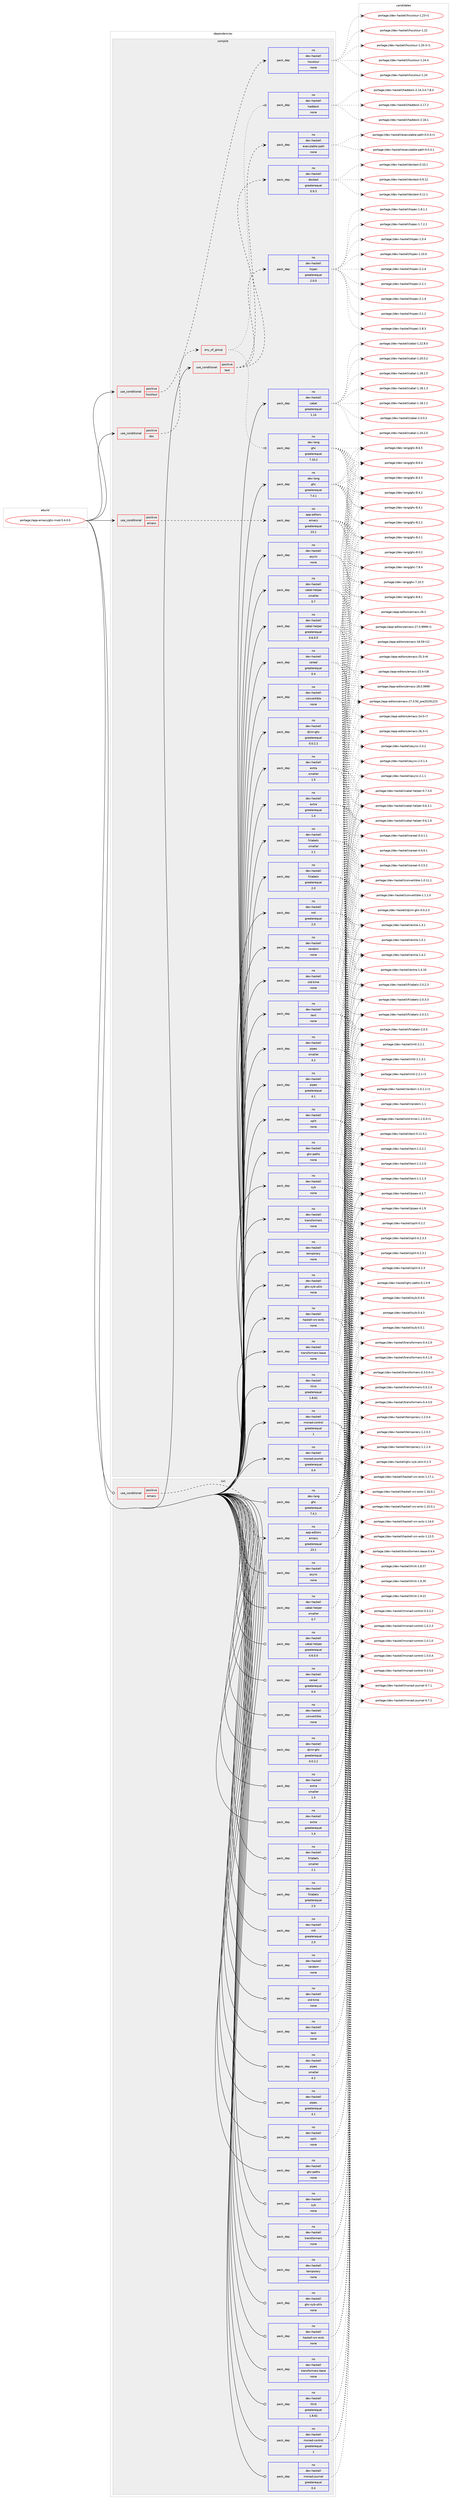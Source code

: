 digraph prolog {

# *************
# Graph options
# *************

newrank=true;
concentrate=true;
compound=true;
graph [rankdir=LR,fontname=Helvetica,fontsize=10,ranksep=1.5];#, ranksep=2.5, nodesep=0.2];
edge  [arrowhead=vee];
node  [fontname=Helvetica,fontsize=10];

# **********
# The ebuild
# **********

subgraph cluster_leftcol {
color=gray;
label=<<i>ebuild</i>>;
id [label="portage://app-emacs/ghc-mod-5.4.0.0", color=red, width=4, href="../app-emacs/ghc-mod-5.4.0.0.svg"];
}

# ****************
# The dependencies
# ****************

subgraph cluster_midcol {
color=gray;
label=<<i>dependencies</i>>;
subgraph cluster_compile {
fillcolor="#eeeeee";
style=filled;
label=<<i>compile</i>>;
subgraph cond149253 {
dependency633990 [label=<<TABLE BORDER="0" CELLBORDER="1" CELLSPACING="0" CELLPADDING="4"><TR><TD ROWSPAN="3" CELLPADDING="10">use_conditional</TD></TR><TR><TD>positive</TD></TR><TR><TD>doc</TD></TR></TABLE>>, shape=none, color=red];
subgraph any8122 {
dependency633991 [label=<<TABLE BORDER="0" CELLBORDER="1" CELLSPACING="0" CELLPADDING="4"><TR><TD CELLPADDING="10">any_of_group</TD></TR></TABLE>>, shape=none, color=red];subgraph pack476326 {
dependency633992 [label=<<TABLE BORDER="0" CELLBORDER="1" CELLSPACING="0" CELLPADDING="4" WIDTH="220"><TR><TD ROWSPAN="6" CELLPADDING="30">pack_dep</TD></TR><TR><TD WIDTH="110">no</TD></TR><TR><TD>dev-haskell</TD></TR><TR><TD>haddock</TD></TR><TR><TD>none</TD></TR><TR><TD></TD></TR></TABLE>>, shape=none, color=blue];
}
dependency633991:e -> dependency633992:w [weight=20,style="dotted",arrowhead="oinv"];
subgraph pack476327 {
dependency633993 [label=<<TABLE BORDER="0" CELLBORDER="1" CELLSPACING="0" CELLPADDING="4" WIDTH="220"><TR><TD ROWSPAN="6" CELLPADDING="30">pack_dep</TD></TR><TR><TD WIDTH="110">no</TD></TR><TR><TD>dev-lang</TD></TR><TR><TD>ghc</TD></TR><TR><TD>greaterequal</TD></TR><TR><TD>7.10.2</TD></TR></TABLE>>, shape=none, color=blue];
}
dependency633991:e -> dependency633993:w [weight=20,style="dotted",arrowhead="oinv"];
}
dependency633990:e -> dependency633991:w [weight=20,style="dashed",arrowhead="vee"];
}
id:e -> dependency633990:w [weight=20,style="solid",arrowhead="vee"];
subgraph cond149254 {
dependency633994 [label=<<TABLE BORDER="0" CELLBORDER="1" CELLSPACING="0" CELLPADDING="4"><TR><TD ROWSPAN="3" CELLPADDING="10">use_conditional</TD></TR><TR><TD>positive</TD></TR><TR><TD>emacs</TD></TR></TABLE>>, shape=none, color=red];
subgraph pack476328 {
dependency633995 [label=<<TABLE BORDER="0" CELLBORDER="1" CELLSPACING="0" CELLPADDING="4" WIDTH="220"><TR><TD ROWSPAN="6" CELLPADDING="30">pack_dep</TD></TR><TR><TD WIDTH="110">no</TD></TR><TR><TD>app-editors</TD></TR><TR><TD>emacs</TD></TR><TR><TD>greaterequal</TD></TR><TR><TD>23.1</TD></TR></TABLE>>, shape=none, color=blue];
}
dependency633994:e -> dependency633995:w [weight=20,style="dashed",arrowhead="vee"];
}
id:e -> dependency633994:w [weight=20,style="solid",arrowhead="vee"];
subgraph cond149255 {
dependency633996 [label=<<TABLE BORDER="0" CELLBORDER="1" CELLSPACING="0" CELLPADDING="4"><TR><TD ROWSPAN="3" CELLPADDING="10">use_conditional</TD></TR><TR><TD>positive</TD></TR><TR><TD>hscolour</TD></TR></TABLE>>, shape=none, color=red];
subgraph pack476329 {
dependency633997 [label=<<TABLE BORDER="0" CELLBORDER="1" CELLSPACING="0" CELLPADDING="4" WIDTH="220"><TR><TD ROWSPAN="6" CELLPADDING="30">pack_dep</TD></TR><TR><TD WIDTH="110">no</TD></TR><TR><TD>dev-haskell</TD></TR><TR><TD>hscolour</TD></TR><TR><TD>none</TD></TR><TR><TD></TD></TR></TABLE>>, shape=none, color=blue];
}
dependency633996:e -> dependency633997:w [weight=20,style="dashed",arrowhead="vee"];
}
id:e -> dependency633996:w [weight=20,style="solid",arrowhead="vee"];
subgraph cond149256 {
dependency633998 [label=<<TABLE BORDER="0" CELLBORDER="1" CELLSPACING="0" CELLPADDING="4"><TR><TD ROWSPAN="3" CELLPADDING="10">use_conditional</TD></TR><TR><TD>positive</TD></TR><TR><TD>test</TD></TR></TABLE>>, shape=none, color=red];
subgraph pack476330 {
dependency633999 [label=<<TABLE BORDER="0" CELLBORDER="1" CELLSPACING="0" CELLPADDING="4" WIDTH="220"><TR><TD ROWSPAN="6" CELLPADDING="30">pack_dep</TD></TR><TR><TD WIDTH="110">no</TD></TR><TR><TD>dev-haskell</TD></TR><TR><TD>doctest</TD></TR><TR><TD>greaterequal</TD></TR><TR><TD>0.9.3</TD></TR></TABLE>>, shape=none, color=blue];
}
dependency633998:e -> dependency633999:w [weight=20,style="dashed",arrowhead="vee"];
subgraph pack476331 {
dependency634000 [label=<<TABLE BORDER="0" CELLBORDER="1" CELLSPACING="0" CELLPADDING="4" WIDTH="220"><TR><TD ROWSPAN="6" CELLPADDING="30">pack_dep</TD></TR><TR><TD WIDTH="110">no</TD></TR><TR><TD>dev-haskell</TD></TR><TR><TD>executable-path</TD></TR><TR><TD>none</TD></TR><TR><TD></TD></TR></TABLE>>, shape=none, color=blue];
}
dependency633998:e -> dependency634000:w [weight=20,style="dashed",arrowhead="vee"];
subgraph pack476332 {
dependency634001 [label=<<TABLE BORDER="0" CELLBORDER="1" CELLSPACING="0" CELLPADDING="4" WIDTH="220"><TR><TD ROWSPAN="6" CELLPADDING="30">pack_dep</TD></TR><TR><TD WIDTH="110">no</TD></TR><TR><TD>dev-haskell</TD></TR><TR><TD>hspec</TD></TR><TR><TD>greaterequal</TD></TR><TR><TD>2.0.0</TD></TR></TABLE>>, shape=none, color=blue];
}
dependency633998:e -> dependency634001:w [weight=20,style="dashed",arrowhead="vee"];
}
id:e -> dependency633998:w [weight=20,style="solid",arrowhead="vee"];
subgraph pack476333 {
dependency634002 [label=<<TABLE BORDER="0" CELLBORDER="1" CELLSPACING="0" CELLPADDING="4" WIDTH="220"><TR><TD ROWSPAN="6" CELLPADDING="30">pack_dep</TD></TR><TR><TD WIDTH="110">no</TD></TR><TR><TD>dev-haskell</TD></TR><TR><TD>async</TD></TR><TR><TD>none</TD></TR><TR><TD></TD></TR></TABLE>>, shape=none, color=blue];
}
id:e -> dependency634002:w [weight=20,style="solid",arrowhead="vee"];
subgraph pack476334 {
dependency634003 [label=<<TABLE BORDER="0" CELLBORDER="1" CELLSPACING="0" CELLPADDING="4" WIDTH="220"><TR><TD ROWSPAN="6" CELLPADDING="30">pack_dep</TD></TR><TR><TD WIDTH="110">no</TD></TR><TR><TD>dev-haskell</TD></TR><TR><TD>cabal</TD></TR><TR><TD>greaterequal</TD></TR><TR><TD>1.14</TD></TR></TABLE>>, shape=none, color=blue];
}
id:e -> dependency634003:w [weight=20,style="solid",arrowhead="vee"];
subgraph pack476335 {
dependency634004 [label=<<TABLE BORDER="0" CELLBORDER="1" CELLSPACING="0" CELLPADDING="4" WIDTH="220"><TR><TD ROWSPAN="6" CELLPADDING="30">pack_dep</TD></TR><TR><TD WIDTH="110">no</TD></TR><TR><TD>dev-haskell</TD></TR><TR><TD>cabal-helper</TD></TR><TR><TD>greaterequal</TD></TR><TR><TD>0.6.0.0</TD></TR></TABLE>>, shape=none, color=blue];
}
id:e -> dependency634004:w [weight=20,style="solid",arrowhead="vee"];
subgraph pack476336 {
dependency634005 [label=<<TABLE BORDER="0" CELLBORDER="1" CELLSPACING="0" CELLPADDING="4" WIDTH="220"><TR><TD ROWSPAN="6" CELLPADDING="30">pack_dep</TD></TR><TR><TD WIDTH="110">no</TD></TR><TR><TD>dev-haskell</TD></TR><TR><TD>cabal-helper</TD></TR><TR><TD>smaller</TD></TR><TR><TD>0.7</TD></TR></TABLE>>, shape=none, color=blue];
}
id:e -> dependency634005:w [weight=20,style="solid",arrowhead="vee"];
subgraph pack476337 {
dependency634006 [label=<<TABLE BORDER="0" CELLBORDER="1" CELLSPACING="0" CELLPADDING="4" WIDTH="220"><TR><TD ROWSPAN="6" CELLPADDING="30">pack_dep</TD></TR><TR><TD WIDTH="110">no</TD></TR><TR><TD>dev-haskell</TD></TR><TR><TD>cereal</TD></TR><TR><TD>greaterequal</TD></TR><TR><TD>0.4</TD></TR></TABLE>>, shape=none, color=blue];
}
id:e -> dependency634006:w [weight=20,style="solid",arrowhead="vee"];
subgraph pack476338 {
dependency634007 [label=<<TABLE BORDER="0" CELLBORDER="1" CELLSPACING="0" CELLPADDING="4" WIDTH="220"><TR><TD ROWSPAN="6" CELLPADDING="30">pack_dep</TD></TR><TR><TD WIDTH="110">no</TD></TR><TR><TD>dev-haskell</TD></TR><TR><TD>convertible</TD></TR><TR><TD>none</TD></TR><TR><TD></TD></TR></TABLE>>, shape=none, color=blue];
}
id:e -> dependency634007:w [weight=20,style="solid",arrowhead="vee"];
subgraph pack476339 {
dependency634008 [label=<<TABLE BORDER="0" CELLBORDER="1" CELLSPACING="0" CELLPADDING="4" WIDTH="220"><TR><TD ROWSPAN="6" CELLPADDING="30">pack_dep</TD></TR><TR><TD WIDTH="110">no</TD></TR><TR><TD>dev-haskell</TD></TR><TR><TD>djinn-ghc</TD></TR><TR><TD>greaterequal</TD></TR><TR><TD>0.0.2.2</TD></TR></TABLE>>, shape=none, color=blue];
}
id:e -> dependency634008:w [weight=20,style="solid",arrowhead="vee"];
subgraph pack476340 {
dependency634009 [label=<<TABLE BORDER="0" CELLBORDER="1" CELLSPACING="0" CELLPADDING="4" WIDTH="220"><TR><TD ROWSPAN="6" CELLPADDING="30">pack_dep</TD></TR><TR><TD WIDTH="110">no</TD></TR><TR><TD>dev-haskell</TD></TR><TR><TD>extra</TD></TR><TR><TD>greaterequal</TD></TR><TR><TD>1.4</TD></TR></TABLE>>, shape=none, color=blue];
}
id:e -> dependency634009:w [weight=20,style="solid",arrowhead="vee"];
subgraph pack476341 {
dependency634010 [label=<<TABLE BORDER="0" CELLBORDER="1" CELLSPACING="0" CELLPADDING="4" WIDTH="220"><TR><TD ROWSPAN="6" CELLPADDING="30">pack_dep</TD></TR><TR><TD WIDTH="110">no</TD></TR><TR><TD>dev-haskell</TD></TR><TR><TD>extra</TD></TR><TR><TD>smaller</TD></TR><TR><TD>1.5</TD></TR></TABLE>>, shape=none, color=blue];
}
id:e -> dependency634010:w [weight=20,style="solid",arrowhead="vee"];
subgraph pack476342 {
dependency634011 [label=<<TABLE BORDER="0" CELLBORDER="1" CELLSPACING="0" CELLPADDING="4" WIDTH="220"><TR><TD ROWSPAN="6" CELLPADDING="30">pack_dep</TD></TR><TR><TD WIDTH="110">no</TD></TR><TR><TD>dev-haskell</TD></TR><TR><TD>fclabels</TD></TR><TR><TD>greaterequal</TD></TR><TR><TD>2.0</TD></TR></TABLE>>, shape=none, color=blue];
}
id:e -> dependency634011:w [weight=20,style="solid",arrowhead="vee"];
subgraph pack476343 {
dependency634012 [label=<<TABLE BORDER="0" CELLBORDER="1" CELLSPACING="0" CELLPADDING="4" WIDTH="220"><TR><TD ROWSPAN="6" CELLPADDING="30">pack_dep</TD></TR><TR><TD WIDTH="110">no</TD></TR><TR><TD>dev-haskell</TD></TR><TR><TD>fclabels</TD></TR><TR><TD>smaller</TD></TR><TR><TD>2.1</TD></TR></TABLE>>, shape=none, color=blue];
}
id:e -> dependency634012:w [weight=20,style="solid",arrowhead="vee"];
subgraph pack476344 {
dependency634013 [label=<<TABLE BORDER="0" CELLBORDER="1" CELLSPACING="0" CELLPADDING="4" WIDTH="220"><TR><TD ROWSPAN="6" CELLPADDING="30">pack_dep</TD></TR><TR><TD WIDTH="110">no</TD></TR><TR><TD>dev-haskell</TD></TR><TR><TD>ghc-paths</TD></TR><TR><TD>none</TD></TR><TR><TD></TD></TR></TABLE>>, shape=none, color=blue];
}
id:e -> dependency634013:w [weight=20,style="solid",arrowhead="vee"];
subgraph pack476345 {
dependency634014 [label=<<TABLE BORDER="0" CELLBORDER="1" CELLSPACING="0" CELLPADDING="4" WIDTH="220"><TR><TD ROWSPAN="6" CELLPADDING="30">pack_dep</TD></TR><TR><TD WIDTH="110">no</TD></TR><TR><TD>dev-haskell</TD></TR><TR><TD>ghc-syb-utils</TD></TR><TR><TD>none</TD></TR><TR><TD></TD></TR></TABLE>>, shape=none, color=blue];
}
id:e -> dependency634014:w [weight=20,style="solid",arrowhead="vee"];
subgraph pack476346 {
dependency634015 [label=<<TABLE BORDER="0" CELLBORDER="1" CELLSPACING="0" CELLPADDING="4" WIDTH="220"><TR><TD ROWSPAN="6" CELLPADDING="30">pack_dep</TD></TR><TR><TD WIDTH="110">no</TD></TR><TR><TD>dev-haskell</TD></TR><TR><TD>haskell-src-exts</TD></TR><TR><TD>none</TD></TR><TR><TD></TD></TR></TABLE>>, shape=none, color=blue];
}
id:e -> dependency634015:w [weight=20,style="solid",arrowhead="vee"];
subgraph pack476347 {
dependency634016 [label=<<TABLE BORDER="0" CELLBORDER="1" CELLSPACING="0" CELLPADDING="4" WIDTH="220"><TR><TD ROWSPAN="6" CELLPADDING="30">pack_dep</TD></TR><TR><TD WIDTH="110">no</TD></TR><TR><TD>dev-haskell</TD></TR><TR><TD>hlint</TD></TR><TR><TD>greaterequal</TD></TR><TR><TD>1.8.61</TD></TR></TABLE>>, shape=none, color=blue];
}
id:e -> dependency634016:w [weight=20,style="solid",arrowhead="vee"];
subgraph pack476348 {
dependency634017 [label=<<TABLE BORDER="0" CELLBORDER="1" CELLSPACING="0" CELLPADDING="4" WIDTH="220"><TR><TD ROWSPAN="6" CELLPADDING="30">pack_dep</TD></TR><TR><TD WIDTH="110">no</TD></TR><TR><TD>dev-haskell</TD></TR><TR><TD>monad-control</TD></TR><TR><TD>greaterequal</TD></TR><TR><TD>1</TD></TR></TABLE>>, shape=none, color=blue];
}
id:e -> dependency634017:w [weight=20,style="solid",arrowhead="vee"];
subgraph pack476349 {
dependency634018 [label=<<TABLE BORDER="0" CELLBORDER="1" CELLSPACING="0" CELLPADDING="4" WIDTH="220"><TR><TD ROWSPAN="6" CELLPADDING="30">pack_dep</TD></TR><TR><TD WIDTH="110">no</TD></TR><TR><TD>dev-haskell</TD></TR><TR><TD>monad-journal</TD></TR><TR><TD>greaterequal</TD></TR><TR><TD>0.4</TD></TR></TABLE>>, shape=none, color=blue];
}
id:e -> dependency634018:w [weight=20,style="solid",arrowhead="vee"];
subgraph pack476350 {
dependency634019 [label=<<TABLE BORDER="0" CELLBORDER="1" CELLSPACING="0" CELLPADDING="4" WIDTH="220"><TR><TD ROWSPAN="6" CELLPADDING="30">pack_dep</TD></TR><TR><TD WIDTH="110">no</TD></TR><TR><TD>dev-haskell</TD></TR><TR><TD>mtl</TD></TR><TR><TD>greaterequal</TD></TR><TR><TD>2.0</TD></TR></TABLE>>, shape=none, color=blue];
}
id:e -> dependency634019:w [weight=20,style="solid",arrowhead="vee"];
subgraph pack476351 {
dependency634020 [label=<<TABLE BORDER="0" CELLBORDER="1" CELLSPACING="0" CELLPADDING="4" WIDTH="220"><TR><TD ROWSPAN="6" CELLPADDING="30">pack_dep</TD></TR><TR><TD WIDTH="110">no</TD></TR><TR><TD>dev-haskell</TD></TR><TR><TD>old-time</TD></TR><TR><TD>none</TD></TR><TR><TD></TD></TR></TABLE>>, shape=none, color=blue];
}
id:e -> dependency634020:w [weight=20,style="solid",arrowhead="vee"];
subgraph pack476352 {
dependency634021 [label=<<TABLE BORDER="0" CELLBORDER="1" CELLSPACING="0" CELLPADDING="4" WIDTH="220"><TR><TD ROWSPAN="6" CELLPADDING="30">pack_dep</TD></TR><TR><TD WIDTH="110">no</TD></TR><TR><TD>dev-haskell</TD></TR><TR><TD>pipes</TD></TR><TR><TD>greaterequal</TD></TR><TR><TD>4.1</TD></TR></TABLE>>, shape=none, color=blue];
}
id:e -> dependency634021:w [weight=20,style="solid",arrowhead="vee"];
subgraph pack476353 {
dependency634022 [label=<<TABLE BORDER="0" CELLBORDER="1" CELLSPACING="0" CELLPADDING="4" WIDTH="220"><TR><TD ROWSPAN="6" CELLPADDING="30">pack_dep</TD></TR><TR><TD WIDTH="110">no</TD></TR><TR><TD>dev-haskell</TD></TR><TR><TD>pipes</TD></TR><TR><TD>smaller</TD></TR><TR><TD>4.2</TD></TR></TABLE>>, shape=none, color=blue];
}
id:e -> dependency634022:w [weight=20,style="solid",arrowhead="vee"];
subgraph pack476354 {
dependency634023 [label=<<TABLE BORDER="0" CELLBORDER="1" CELLSPACING="0" CELLPADDING="4" WIDTH="220"><TR><TD ROWSPAN="6" CELLPADDING="30">pack_dep</TD></TR><TR><TD WIDTH="110">no</TD></TR><TR><TD>dev-haskell</TD></TR><TR><TD>random</TD></TR><TR><TD>none</TD></TR><TR><TD></TD></TR></TABLE>>, shape=none, color=blue];
}
id:e -> dependency634023:w [weight=20,style="solid",arrowhead="vee"];
subgraph pack476355 {
dependency634024 [label=<<TABLE BORDER="0" CELLBORDER="1" CELLSPACING="0" CELLPADDING="4" WIDTH="220"><TR><TD ROWSPAN="6" CELLPADDING="30">pack_dep</TD></TR><TR><TD WIDTH="110">no</TD></TR><TR><TD>dev-haskell</TD></TR><TR><TD>split</TD></TR><TR><TD>none</TD></TR><TR><TD></TD></TR></TABLE>>, shape=none, color=blue];
}
id:e -> dependency634024:w [weight=20,style="solid",arrowhead="vee"];
subgraph pack476356 {
dependency634025 [label=<<TABLE BORDER="0" CELLBORDER="1" CELLSPACING="0" CELLPADDING="4" WIDTH="220"><TR><TD ROWSPAN="6" CELLPADDING="30">pack_dep</TD></TR><TR><TD WIDTH="110">no</TD></TR><TR><TD>dev-haskell</TD></TR><TR><TD>syb</TD></TR><TR><TD>none</TD></TR><TR><TD></TD></TR></TABLE>>, shape=none, color=blue];
}
id:e -> dependency634025:w [weight=20,style="solid",arrowhead="vee"];
subgraph pack476357 {
dependency634026 [label=<<TABLE BORDER="0" CELLBORDER="1" CELLSPACING="0" CELLPADDING="4" WIDTH="220"><TR><TD ROWSPAN="6" CELLPADDING="30">pack_dep</TD></TR><TR><TD WIDTH="110">no</TD></TR><TR><TD>dev-haskell</TD></TR><TR><TD>temporary</TD></TR><TR><TD>none</TD></TR><TR><TD></TD></TR></TABLE>>, shape=none, color=blue];
}
id:e -> dependency634026:w [weight=20,style="solid",arrowhead="vee"];
subgraph pack476358 {
dependency634027 [label=<<TABLE BORDER="0" CELLBORDER="1" CELLSPACING="0" CELLPADDING="4" WIDTH="220"><TR><TD ROWSPAN="6" CELLPADDING="30">pack_dep</TD></TR><TR><TD WIDTH="110">no</TD></TR><TR><TD>dev-haskell</TD></TR><TR><TD>text</TD></TR><TR><TD>none</TD></TR><TR><TD></TD></TR></TABLE>>, shape=none, color=blue];
}
id:e -> dependency634027:w [weight=20,style="solid",arrowhead="vee"];
subgraph pack476359 {
dependency634028 [label=<<TABLE BORDER="0" CELLBORDER="1" CELLSPACING="0" CELLPADDING="4" WIDTH="220"><TR><TD ROWSPAN="6" CELLPADDING="30">pack_dep</TD></TR><TR><TD WIDTH="110">no</TD></TR><TR><TD>dev-haskell</TD></TR><TR><TD>transformers</TD></TR><TR><TD>none</TD></TR><TR><TD></TD></TR></TABLE>>, shape=none, color=blue];
}
id:e -> dependency634028:w [weight=20,style="solid",arrowhead="vee"];
subgraph pack476360 {
dependency634029 [label=<<TABLE BORDER="0" CELLBORDER="1" CELLSPACING="0" CELLPADDING="4" WIDTH="220"><TR><TD ROWSPAN="6" CELLPADDING="30">pack_dep</TD></TR><TR><TD WIDTH="110">no</TD></TR><TR><TD>dev-haskell</TD></TR><TR><TD>transformers-base</TD></TR><TR><TD>none</TD></TR><TR><TD></TD></TR></TABLE>>, shape=none, color=blue];
}
id:e -> dependency634029:w [weight=20,style="solid",arrowhead="vee"];
subgraph pack476361 {
dependency634030 [label=<<TABLE BORDER="0" CELLBORDER="1" CELLSPACING="0" CELLPADDING="4" WIDTH="220"><TR><TD ROWSPAN="6" CELLPADDING="30">pack_dep</TD></TR><TR><TD WIDTH="110">no</TD></TR><TR><TD>dev-lang</TD></TR><TR><TD>ghc</TD></TR><TR><TD>greaterequal</TD></TR><TR><TD>7.4.1</TD></TR></TABLE>>, shape=none, color=blue];
}
id:e -> dependency634030:w [weight=20,style="solid",arrowhead="vee"];
}
subgraph cluster_compileandrun {
fillcolor="#eeeeee";
style=filled;
label=<<i>compile and run</i>>;
}
subgraph cluster_run {
fillcolor="#eeeeee";
style=filled;
label=<<i>run</i>>;
subgraph cond149257 {
dependency634031 [label=<<TABLE BORDER="0" CELLBORDER="1" CELLSPACING="0" CELLPADDING="4"><TR><TD ROWSPAN="3" CELLPADDING="10">use_conditional</TD></TR><TR><TD>positive</TD></TR><TR><TD>emacs</TD></TR></TABLE>>, shape=none, color=red];
subgraph pack476362 {
dependency634032 [label=<<TABLE BORDER="0" CELLBORDER="1" CELLSPACING="0" CELLPADDING="4" WIDTH="220"><TR><TD ROWSPAN="6" CELLPADDING="30">pack_dep</TD></TR><TR><TD WIDTH="110">no</TD></TR><TR><TD>app-editors</TD></TR><TR><TD>emacs</TD></TR><TR><TD>greaterequal</TD></TR><TR><TD>23.1</TD></TR></TABLE>>, shape=none, color=blue];
}
dependency634031:e -> dependency634032:w [weight=20,style="dashed",arrowhead="vee"];
}
id:e -> dependency634031:w [weight=20,style="solid",arrowhead="odot"];
subgraph pack476363 {
dependency634033 [label=<<TABLE BORDER="0" CELLBORDER="1" CELLSPACING="0" CELLPADDING="4" WIDTH="220"><TR><TD ROWSPAN="6" CELLPADDING="30">pack_dep</TD></TR><TR><TD WIDTH="110">no</TD></TR><TR><TD>dev-haskell</TD></TR><TR><TD>async</TD></TR><TR><TD>none</TD></TR><TR><TD></TD></TR></TABLE>>, shape=none, color=blue];
}
id:e -> dependency634033:w [weight=20,style="solid",arrowhead="odot"];
subgraph pack476364 {
dependency634034 [label=<<TABLE BORDER="0" CELLBORDER="1" CELLSPACING="0" CELLPADDING="4" WIDTH="220"><TR><TD ROWSPAN="6" CELLPADDING="30">pack_dep</TD></TR><TR><TD WIDTH="110">no</TD></TR><TR><TD>dev-haskell</TD></TR><TR><TD>cabal-helper</TD></TR><TR><TD>greaterequal</TD></TR><TR><TD>0.6.0.0</TD></TR></TABLE>>, shape=none, color=blue];
}
id:e -> dependency634034:w [weight=20,style="solid",arrowhead="odot"];
subgraph pack476365 {
dependency634035 [label=<<TABLE BORDER="0" CELLBORDER="1" CELLSPACING="0" CELLPADDING="4" WIDTH="220"><TR><TD ROWSPAN="6" CELLPADDING="30">pack_dep</TD></TR><TR><TD WIDTH="110">no</TD></TR><TR><TD>dev-haskell</TD></TR><TR><TD>cabal-helper</TD></TR><TR><TD>smaller</TD></TR><TR><TD>0.7</TD></TR></TABLE>>, shape=none, color=blue];
}
id:e -> dependency634035:w [weight=20,style="solid",arrowhead="odot"];
subgraph pack476366 {
dependency634036 [label=<<TABLE BORDER="0" CELLBORDER="1" CELLSPACING="0" CELLPADDING="4" WIDTH="220"><TR><TD ROWSPAN="6" CELLPADDING="30">pack_dep</TD></TR><TR><TD WIDTH="110">no</TD></TR><TR><TD>dev-haskell</TD></TR><TR><TD>cereal</TD></TR><TR><TD>greaterequal</TD></TR><TR><TD>0.4</TD></TR></TABLE>>, shape=none, color=blue];
}
id:e -> dependency634036:w [weight=20,style="solid",arrowhead="odot"];
subgraph pack476367 {
dependency634037 [label=<<TABLE BORDER="0" CELLBORDER="1" CELLSPACING="0" CELLPADDING="4" WIDTH="220"><TR><TD ROWSPAN="6" CELLPADDING="30">pack_dep</TD></TR><TR><TD WIDTH="110">no</TD></TR><TR><TD>dev-haskell</TD></TR><TR><TD>convertible</TD></TR><TR><TD>none</TD></TR><TR><TD></TD></TR></TABLE>>, shape=none, color=blue];
}
id:e -> dependency634037:w [weight=20,style="solid",arrowhead="odot"];
subgraph pack476368 {
dependency634038 [label=<<TABLE BORDER="0" CELLBORDER="1" CELLSPACING="0" CELLPADDING="4" WIDTH="220"><TR><TD ROWSPAN="6" CELLPADDING="30">pack_dep</TD></TR><TR><TD WIDTH="110">no</TD></TR><TR><TD>dev-haskell</TD></TR><TR><TD>djinn-ghc</TD></TR><TR><TD>greaterequal</TD></TR><TR><TD>0.0.2.2</TD></TR></TABLE>>, shape=none, color=blue];
}
id:e -> dependency634038:w [weight=20,style="solid",arrowhead="odot"];
subgraph pack476369 {
dependency634039 [label=<<TABLE BORDER="0" CELLBORDER="1" CELLSPACING="0" CELLPADDING="4" WIDTH="220"><TR><TD ROWSPAN="6" CELLPADDING="30">pack_dep</TD></TR><TR><TD WIDTH="110">no</TD></TR><TR><TD>dev-haskell</TD></TR><TR><TD>extra</TD></TR><TR><TD>greaterequal</TD></TR><TR><TD>1.4</TD></TR></TABLE>>, shape=none, color=blue];
}
id:e -> dependency634039:w [weight=20,style="solid",arrowhead="odot"];
subgraph pack476370 {
dependency634040 [label=<<TABLE BORDER="0" CELLBORDER="1" CELLSPACING="0" CELLPADDING="4" WIDTH="220"><TR><TD ROWSPAN="6" CELLPADDING="30">pack_dep</TD></TR><TR><TD WIDTH="110">no</TD></TR><TR><TD>dev-haskell</TD></TR><TR><TD>extra</TD></TR><TR><TD>smaller</TD></TR><TR><TD>1.5</TD></TR></TABLE>>, shape=none, color=blue];
}
id:e -> dependency634040:w [weight=20,style="solid",arrowhead="odot"];
subgraph pack476371 {
dependency634041 [label=<<TABLE BORDER="0" CELLBORDER="1" CELLSPACING="0" CELLPADDING="4" WIDTH="220"><TR><TD ROWSPAN="6" CELLPADDING="30">pack_dep</TD></TR><TR><TD WIDTH="110">no</TD></TR><TR><TD>dev-haskell</TD></TR><TR><TD>fclabels</TD></TR><TR><TD>greaterequal</TD></TR><TR><TD>2.0</TD></TR></TABLE>>, shape=none, color=blue];
}
id:e -> dependency634041:w [weight=20,style="solid",arrowhead="odot"];
subgraph pack476372 {
dependency634042 [label=<<TABLE BORDER="0" CELLBORDER="1" CELLSPACING="0" CELLPADDING="4" WIDTH="220"><TR><TD ROWSPAN="6" CELLPADDING="30">pack_dep</TD></TR><TR><TD WIDTH="110">no</TD></TR><TR><TD>dev-haskell</TD></TR><TR><TD>fclabels</TD></TR><TR><TD>smaller</TD></TR><TR><TD>2.1</TD></TR></TABLE>>, shape=none, color=blue];
}
id:e -> dependency634042:w [weight=20,style="solid",arrowhead="odot"];
subgraph pack476373 {
dependency634043 [label=<<TABLE BORDER="0" CELLBORDER="1" CELLSPACING="0" CELLPADDING="4" WIDTH="220"><TR><TD ROWSPAN="6" CELLPADDING="30">pack_dep</TD></TR><TR><TD WIDTH="110">no</TD></TR><TR><TD>dev-haskell</TD></TR><TR><TD>ghc-paths</TD></TR><TR><TD>none</TD></TR><TR><TD></TD></TR></TABLE>>, shape=none, color=blue];
}
id:e -> dependency634043:w [weight=20,style="solid",arrowhead="odot"];
subgraph pack476374 {
dependency634044 [label=<<TABLE BORDER="0" CELLBORDER="1" CELLSPACING="0" CELLPADDING="4" WIDTH="220"><TR><TD ROWSPAN="6" CELLPADDING="30">pack_dep</TD></TR><TR><TD WIDTH="110">no</TD></TR><TR><TD>dev-haskell</TD></TR><TR><TD>ghc-syb-utils</TD></TR><TR><TD>none</TD></TR><TR><TD></TD></TR></TABLE>>, shape=none, color=blue];
}
id:e -> dependency634044:w [weight=20,style="solid",arrowhead="odot"];
subgraph pack476375 {
dependency634045 [label=<<TABLE BORDER="0" CELLBORDER="1" CELLSPACING="0" CELLPADDING="4" WIDTH="220"><TR><TD ROWSPAN="6" CELLPADDING="30">pack_dep</TD></TR><TR><TD WIDTH="110">no</TD></TR><TR><TD>dev-haskell</TD></TR><TR><TD>haskell-src-exts</TD></TR><TR><TD>none</TD></TR><TR><TD></TD></TR></TABLE>>, shape=none, color=blue];
}
id:e -> dependency634045:w [weight=20,style="solid",arrowhead="odot"];
subgraph pack476376 {
dependency634046 [label=<<TABLE BORDER="0" CELLBORDER="1" CELLSPACING="0" CELLPADDING="4" WIDTH="220"><TR><TD ROWSPAN="6" CELLPADDING="30">pack_dep</TD></TR><TR><TD WIDTH="110">no</TD></TR><TR><TD>dev-haskell</TD></TR><TR><TD>hlint</TD></TR><TR><TD>greaterequal</TD></TR><TR><TD>1.8.61</TD></TR></TABLE>>, shape=none, color=blue];
}
id:e -> dependency634046:w [weight=20,style="solid",arrowhead="odot"];
subgraph pack476377 {
dependency634047 [label=<<TABLE BORDER="0" CELLBORDER="1" CELLSPACING="0" CELLPADDING="4" WIDTH="220"><TR><TD ROWSPAN="6" CELLPADDING="30">pack_dep</TD></TR><TR><TD WIDTH="110">no</TD></TR><TR><TD>dev-haskell</TD></TR><TR><TD>monad-control</TD></TR><TR><TD>greaterequal</TD></TR><TR><TD>1</TD></TR></TABLE>>, shape=none, color=blue];
}
id:e -> dependency634047:w [weight=20,style="solid",arrowhead="odot"];
subgraph pack476378 {
dependency634048 [label=<<TABLE BORDER="0" CELLBORDER="1" CELLSPACING="0" CELLPADDING="4" WIDTH="220"><TR><TD ROWSPAN="6" CELLPADDING="30">pack_dep</TD></TR><TR><TD WIDTH="110">no</TD></TR><TR><TD>dev-haskell</TD></TR><TR><TD>monad-journal</TD></TR><TR><TD>greaterequal</TD></TR><TR><TD>0.4</TD></TR></TABLE>>, shape=none, color=blue];
}
id:e -> dependency634048:w [weight=20,style="solid",arrowhead="odot"];
subgraph pack476379 {
dependency634049 [label=<<TABLE BORDER="0" CELLBORDER="1" CELLSPACING="0" CELLPADDING="4" WIDTH="220"><TR><TD ROWSPAN="6" CELLPADDING="30">pack_dep</TD></TR><TR><TD WIDTH="110">no</TD></TR><TR><TD>dev-haskell</TD></TR><TR><TD>mtl</TD></TR><TR><TD>greaterequal</TD></TR><TR><TD>2.0</TD></TR></TABLE>>, shape=none, color=blue];
}
id:e -> dependency634049:w [weight=20,style="solid",arrowhead="odot"];
subgraph pack476380 {
dependency634050 [label=<<TABLE BORDER="0" CELLBORDER="1" CELLSPACING="0" CELLPADDING="4" WIDTH="220"><TR><TD ROWSPAN="6" CELLPADDING="30">pack_dep</TD></TR><TR><TD WIDTH="110">no</TD></TR><TR><TD>dev-haskell</TD></TR><TR><TD>old-time</TD></TR><TR><TD>none</TD></TR><TR><TD></TD></TR></TABLE>>, shape=none, color=blue];
}
id:e -> dependency634050:w [weight=20,style="solid",arrowhead="odot"];
subgraph pack476381 {
dependency634051 [label=<<TABLE BORDER="0" CELLBORDER="1" CELLSPACING="0" CELLPADDING="4" WIDTH="220"><TR><TD ROWSPAN="6" CELLPADDING="30">pack_dep</TD></TR><TR><TD WIDTH="110">no</TD></TR><TR><TD>dev-haskell</TD></TR><TR><TD>pipes</TD></TR><TR><TD>greaterequal</TD></TR><TR><TD>4.1</TD></TR></TABLE>>, shape=none, color=blue];
}
id:e -> dependency634051:w [weight=20,style="solid",arrowhead="odot"];
subgraph pack476382 {
dependency634052 [label=<<TABLE BORDER="0" CELLBORDER="1" CELLSPACING="0" CELLPADDING="4" WIDTH="220"><TR><TD ROWSPAN="6" CELLPADDING="30">pack_dep</TD></TR><TR><TD WIDTH="110">no</TD></TR><TR><TD>dev-haskell</TD></TR><TR><TD>pipes</TD></TR><TR><TD>smaller</TD></TR><TR><TD>4.2</TD></TR></TABLE>>, shape=none, color=blue];
}
id:e -> dependency634052:w [weight=20,style="solid",arrowhead="odot"];
subgraph pack476383 {
dependency634053 [label=<<TABLE BORDER="0" CELLBORDER="1" CELLSPACING="0" CELLPADDING="4" WIDTH="220"><TR><TD ROWSPAN="6" CELLPADDING="30">pack_dep</TD></TR><TR><TD WIDTH="110">no</TD></TR><TR><TD>dev-haskell</TD></TR><TR><TD>random</TD></TR><TR><TD>none</TD></TR><TR><TD></TD></TR></TABLE>>, shape=none, color=blue];
}
id:e -> dependency634053:w [weight=20,style="solid",arrowhead="odot"];
subgraph pack476384 {
dependency634054 [label=<<TABLE BORDER="0" CELLBORDER="1" CELLSPACING="0" CELLPADDING="4" WIDTH="220"><TR><TD ROWSPAN="6" CELLPADDING="30">pack_dep</TD></TR><TR><TD WIDTH="110">no</TD></TR><TR><TD>dev-haskell</TD></TR><TR><TD>split</TD></TR><TR><TD>none</TD></TR><TR><TD></TD></TR></TABLE>>, shape=none, color=blue];
}
id:e -> dependency634054:w [weight=20,style="solid",arrowhead="odot"];
subgraph pack476385 {
dependency634055 [label=<<TABLE BORDER="0" CELLBORDER="1" CELLSPACING="0" CELLPADDING="4" WIDTH="220"><TR><TD ROWSPAN="6" CELLPADDING="30">pack_dep</TD></TR><TR><TD WIDTH="110">no</TD></TR><TR><TD>dev-haskell</TD></TR><TR><TD>syb</TD></TR><TR><TD>none</TD></TR><TR><TD></TD></TR></TABLE>>, shape=none, color=blue];
}
id:e -> dependency634055:w [weight=20,style="solid",arrowhead="odot"];
subgraph pack476386 {
dependency634056 [label=<<TABLE BORDER="0" CELLBORDER="1" CELLSPACING="0" CELLPADDING="4" WIDTH="220"><TR><TD ROWSPAN="6" CELLPADDING="30">pack_dep</TD></TR><TR><TD WIDTH="110">no</TD></TR><TR><TD>dev-haskell</TD></TR><TR><TD>temporary</TD></TR><TR><TD>none</TD></TR><TR><TD></TD></TR></TABLE>>, shape=none, color=blue];
}
id:e -> dependency634056:w [weight=20,style="solid",arrowhead="odot"];
subgraph pack476387 {
dependency634057 [label=<<TABLE BORDER="0" CELLBORDER="1" CELLSPACING="0" CELLPADDING="4" WIDTH="220"><TR><TD ROWSPAN="6" CELLPADDING="30">pack_dep</TD></TR><TR><TD WIDTH="110">no</TD></TR><TR><TD>dev-haskell</TD></TR><TR><TD>text</TD></TR><TR><TD>none</TD></TR><TR><TD></TD></TR></TABLE>>, shape=none, color=blue];
}
id:e -> dependency634057:w [weight=20,style="solid",arrowhead="odot"];
subgraph pack476388 {
dependency634058 [label=<<TABLE BORDER="0" CELLBORDER="1" CELLSPACING="0" CELLPADDING="4" WIDTH="220"><TR><TD ROWSPAN="6" CELLPADDING="30">pack_dep</TD></TR><TR><TD WIDTH="110">no</TD></TR><TR><TD>dev-haskell</TD></TR><TR><TD>transformers</TD></TR><TR><TD>none</TD></TR><TR><TD></TD></TR></TABLE>>, shape=none, color=blue];
}
id:e -> dependency634058:w [weight=20,style="solid",arrowhead="odot"];
subgraph pack476389 {
dependency634059 [label=<<TABLE BORDER="0" CELLBORDER="1" CELLSPACING="0" CELLPADDING="4" WIDTH="220"><TR><TD ROWSPAN="6" CELLPADDING="30">pack_dep</TD></TR><TR><TD WIDTH="110">no</TD></TR><TR><TD>dev-haskell</TD></TR><TR><TD>transformers-base</TD></TR><TR><TD>none</TD></TR><TR><TD></TD></TR></TABLE>>, shape=none, color=blue];
}
id:e -> dependency634059:w [weight=20,style="solid",arrowhead="odot"];
subgraph pack476390 {
dependency634060 [label=<<TABLE BORDER="0" CELLBORDER="1" CELLSPACING="0" CELLPADDING="4" WIDTH="220"><TR><TD ROWSPAN="6" CELLPADDING="30">pack_dep</TD></TR><TR><TD WIDTH="110">no</TD></TR><TR><TD>dev-lang</TD></TR><TR><TD>ghc</TD></TR><TR><TD>greaterequal</TD></TR><TR><TD>7.4.1</TD></TR></TABLE>>, shape=none, color=blue];
}
id:e -> dependency634060:w [weight=20,style="solid",arrowhead="odot"];
}
}

# **************
# The candidates
# **************

subgraph cluster_choices {
rank=same;
color=gray;
label=<<i>candidates</i>>;

subgraph choice476326 {
color=black;
nodesep=1;
choice100101118451049711510710110810847104971001001119910745504649554650 [label="portage://dev-haskell/haddock-2.17.2", color=red, width=4,href="../dev-haskell/haddock-2.17.2.svg"];
choice100101118451049711510710110810847104971001001119910745504649544649 [label="portage://dev-haskell/haddock-2.16.1", color=red, width=4,href="../dev-haskell/haddock-2.16.1.svg"];
choice1001011184510497115107101108108471049710010011199107455046495246514648465546564651 [label="portage://dev-haskell/haddock-2.14.3.0.7.8.3", color=red, width=4,href="../dev-haskell/haddock-2.14.3.0.7.8.3.svg"];
dependency633992:e -> choice100101118451049711510710110810847104971001001119910745504649554650:w [style=dotted,weight="100"];
dependency633992:e -> choice100101118451049711510710110810847104971001001119910745504649544649:w [style=dotted,weight="100"];
dependency633992:e -> choice1001011184510497115107101108108471049710010011199107455046495246514648465546564651:w [style=dotted,weight="100"];
}
subgraph choice476327 {
color=black;
nodesep=1;
choice10010111845108971101034710310499455646564649 [label="portage://dev-lang/ghc-8.8.1", color=red, width=4,href="../dev-lang/ghc-8.8.1.svg"];
choice10010111845108971101034710310499455646544653 [label="portage://dev-lang/ghc-8.6.5", color=red, width=4,href="../dev-lang/ghc-8.6.5.svg"];
choice10010111845108971101034710310499455646544652 [label="portage://dev-lang/ghc-8.6.4", color=red, width=4,href="../dev-lang/ghc-8.6.4.svg"];
choice10010111845108971101034710310499455646524651 [label="portage://dev-lang/ghc-8.4.3", color=red, width=4,href="../dev-lang/ghc-8.4.3.svg"];
choice10010111845108971101034710310499455646524650 [label="portage://dev-lang/ghc-8.4.2", color=red, width=4,href="../dev-lang/ghc-8.4.2.svg"];
choice10010111845108971101034710310499455646524649 [label="portage://dev-lang/ghc-8.4.1", color=red, width=4,href="../dev-lang/ghc-8.4.1.svg"];
choice10010111845108971101034710310499455646504650 [label="portage://dev-lang/ghc-8.2.2", color=red, width=4,href="../dev-lang/ghc-8.2.2.svg"];
choice10010111845108971101034710310499455646504649 [label="portage://dev-lang/ghc-8.2.1", color=red, width=4,href="../dev-lang/ghc-8.2.1.svg"];
choice10010111845108971101034710310499455646484650 [label="portage://dev-lang/ghc-8.0.2", color=red, width=4,href="../dev-lang/ghc-8.0.2.svg"];
choice10010111845108971101034710310499455546564652 [label="portage://dev-lang/ghc-7.8.4", color=red, width=4,href="../dev-lang/ghc-7.8.4.svg"];
choice1001011184510897110103471031049945554649484651 [label="portage://dev-lang/ghc-7.10.3", color=red, width=4,href="../dev-lang/ghc-7.10.3.svg"];
dependency633993:e -> choice10010111845108971101034710310499455646564649:w [style=dotted,weight="100"];
dependency633993:e -> choice10010111845108971101034710310499455646544653:w [style=dotted,weight="100"];
dependency633993:e -> choice10010111845108971101034710310499455646544652:w [style=dotted,weight="100"];
dependency633993:e -> choice10010111845108971101034710310499455646524651:w [style=dotted,weight="100"];
dependency633993:e -> choice10010111845108971101034710310499455646524650:w [style=dotted,weight="100"];
dependency633993:e -> choice10010111845108971101034710310499455646524649:w [style=dotted,weight="100"];
dependency633993:e -> choice10010111845108971101034710310499455646504650:w [style=dotted,weight="100"];
dependency633993:e -> choice10010111845108971101034710310499455646504649:w [style=dotted,weight="100"];
dependency633993:e -> choice10010111845108971101034710310499455646484650:w [style=dotted,weight="100"];
dependency633993:e -> choice10010111845108971101034710310499455546564652:w [style=dotted,weight="100"];
dependency633993:e -> choice1001011184510897110103471031049945554649484651:w [style=dotted,weight="100"];
}
subgraph choice476328 {
color=black;
nodesep=1;
choice971121124510110010511611111411547101109979911545505646484657575757 [label="portage://app-editors/emacs-28.0.9999", color=red, width=4,href="../app-editors/emacs-28.0.9999.svg"];
choice9711211245101100105116111114115471011099799115455055464846575757574511449 [label="portage://app-editors/emacs-27.0.9999-r1", color=red, width=4,href="../app-editors/emacs-27.0.9999-r1.svg"];
choice97112112451011001051161111141154710110997991154550554648465348951121141015048495749505051 [label="portage://app-editors/emacs-27.0.50_pre20191223", color=red, width=4,href="../app-editors/emacs-27.0.50_pre20191223.svg"];
choice971121124510110010511611111411547101109979911545505446514511449 [label="portage://app-editors/emacs-26.3-r1", color=red, width=4,href="../app-editors/emacs-26.3-r1.svg"];
choice97112112451011001051161111141154710110997991154550544650 [label="portage://app-editors/emacs-26.2", color=red, width=4,href="../app-editors/emacs-26.2.svg"];
choice971121124510110010511611111411547101109979911545505346514511454 [label="portage://app-editors/emacs-25.3-r6", color=red, width=4,href="../app-editors/emacs-25.3-r6.svg"];
choice971121124510110010511611111411547101109979911545505246534511455 [label="portage://app-editors/emacs-24.5-r7", color=red, width=4,href="../app-editors/emacs-24.5-r7.svg"];
choice97112112451011001051161111141154710110997991154550514652451144956 [label="portage://app-editors/emacs-23.4-r18", color=red, width=4,href="../app-editors/emacs-23.4-r18.svg"];
choice9711211245101100105116111114115471011099799115454956465357451144950 [label="portage://app-editors/emacs-18.59-r12", color=red, width=4,href="../app-editors/emacs-18.59-r12.svg"];
dependency633995:e -> choice971121124510110010511611111411547101109979911545505646484657575757:w [style=dotted,weight="100"];
dependency633995:e -> choice9711211245101100105116111114115471011099799115455055464846575757574511449:w [style=dotted,weight="100"];
dependency633995:e -> choice97112112451011001051161111141154710110997991154550554648465348951121141015048495749505051:w [style=dotted,weight="100"];
dependency633995:e -> choice971121124510110010511611111411547101109979911545505446514511449:w [style=dotted,weight="100"];
dependency633995:e -> choice97112112451011001051161111141154710110997991154550544650:w [style=dotted,weight="100"];
dependency633995:e -> choice971121124510110010511611111411547101109979911545505346514511454:w [style=dotted,weight="100"];
dependency633995:e -> choice971121124510110010511611111411547101109979911545505246534511455:w [style=dotted,weight="100"];
dependency633995:e -> choice97112112451011001051161111141154710110997991154550514652451144956:w [style=dotted,weight="100"];
dependency633995:e -> choice9711211245101100105116111114115471011099799115454956465357451144950:w [style=dotted,weight="100"];
}
subgraph choice476329 {
color=black;
nodesep=1;
choice1001011184510497115107101108108471041159911110811111711445494650524652 [label="portage://dev-haskell/hscolour-1.24.4", color=red, width=4,href="../dev-haskell/hscolour-1.24.4.svg"];
choice100101118451049711510710110810847104115991111081111171144549465052 [label="portage://dev-haskell/hscolour-1.24", color=red, width=4,href="../dev-haskell/hscolour-1.24.svg"];
choice1001011184510497115107101108108471041159911110811111711445494650514511449 [label="portage://dev-haskell/hscolour-1.23-r1", color=red, width=4,href="../dev-haskell/hscolour-1.23-r1.svg"];
choice100101118451049711510710110810847104115991111081111171144549465050 [label="portage://dev-haskell/hscolour-1.22", color=red, width=4,href="../dev-haskell/hscolour-1.22.svg"];
choice10010111845104971151071011081084710411599111108111117114454946504846514511449 [label="portage://dev-haskell/hscolour-1.20.3-r1", color=red, width=4,href="../dev-haskell/hscolour-1.20.3-r1.svg"];
dependency633997:e -> choice1001011184510497115107101108108471041159911110811111711445494650524652:w [style=dotted,weight="100"];
dependency633997:e -> choice100101118451049711510710110810847104115991111081111171144549465052:w [style=dotted,weight="100"];
dependency633997:e -> choice1001011184510497115107101108108471041159911110811111711445494650514511449:w [style=dotted,weight="100"];
dependency633997:e -> choice100101118451049711510710110810847104115991111081111171144549465050:w [style=dotted,weight="100"];
dependency633997:e -> choice10010111845104971151071011081084710411599111108111117114454946504846514511449:w [style=dotted,weight="100"];
}
subgraph choice476330 {
color=black;
nodesep=1;
choice1001011184510497115107101108108471001119911610111511645484657464950 [label="portage://dev-haskell/doctest-0.9.12", color=red, width=4,href="../dev-haskell/doctest-0.9.12.svg"];
choice1001011184510497115107101108108471001119911610111511645484649494649 [label="portage://dev-haskell/doctest-0.11.1", color=red, width=4,href="../dev-haskell/doctest-0.11.1.svg"];
choice1001011184510497115107101108108471001119911610111511645484649484649 [label="portage://dev-haskell/doctest-0.10.1", color=red, width=4,href="../dev-haskell/doctest-0.10.1.svg"];
dependency633999:e -> choice1001011184510497115107101108108471001119911610111511645484657464950:w [style=dotted,weight="100"];
dependency633999:e -> choice1001011184510497115107101108108471001119911610111511645484649494649:w [style=dotted,weight="100"];
dependency633999:e -> choice1001011184510497115107101108108471001119911610111511645484649484649:w [style=dotted,weight="100"];
}
subgraph choice476331 {
color=black;
nodesep=1;
choice10010111845104971151071011081084710112010199117116979810810145112971161044548464846514649 [label="portage://dev-haskell/executable-path-0.0.3.1", color=red, width=4,href="../dev-haskell/executable-path-0.0.3.1.svg"];
choice10010111845104971151071011081084710112010199117116979810810145112971161044548464846514511449 [label="portage://dev-haskell/executable-path-0.0.3-r1", color=red, width=4,href="../dev-haskell/executable-path-0.0.3-r1.svg"];
dependency634000:e -> choice10010111845104971151071011081084710112010199117116979810810145112971161044548464846514649:w [style=dotted,weight="100"];
dependency634000:e -> choice10010111845104971151071011081084710112010199117116979810810145112971161044548464846514511449:w [style=dotted,weight="100"];
}
subgraph choice476332 {
color=black;
nodesep=1;
choice10010111845104971151071011081084710411511210199455046504652 [label="portage://dev-haskell/hspec-2.2.4", color=red, width=4,href="../dev-haskell/hspec-2.2.4.svg"];
choice10010111845104971151071011081084710411511210199455046504649 [label="portage://dev-haskell/hspec-2.2.1", color=red, width=4,href="../dev-haskell/hspec-2.2.1.svg"];
choice10010111845104971151071011081084710411511210199455046494652 [label="portage://dev-haskell/hspec-2.1.4", color=red, width=4,href="../dev-haskell/hspec-2.1.4.svg"];
choice10010111845104971151071011081084710411511210199455046494650 [label="portage://dev-haskell/hspec-2.1.2", color=red, width=4,href="../dev-haskell/hspec-2.1.2.svg"];
choice10010111845104971151071011081084710411511210199454946564651 [label="portage://dev-haskell/hspec-1.8.3", color=red, width=4,href="../dev-haskell/hspec-1.8.3.svg"];
choice100101118451049711510710110810847104115112101994549465646494649 [label="portage://dev-haskell/hspec-1.8.1.1", color=red, width=4,href="../dev-haskell/hspec-1.8.1.1.svg"];
choice100101118451049711510710110810847104115112101994549465546504649 [label="portage://dev-haskell/hspec-1.7.2.1", color=red, width=4,href="../dev-haskell/hspec-1.7.2.1.svg"];
choice10010111845104971151071011081084710411511210199454946534652 [label="portage://dev-haskell/hspec-1.5.4", color=red, width=4,href="../dev-haskell/hspec-1.5.4.svg"];
choice1001011184510497115107101108108471041151121019945494649484648 [label="portage://dev-haskell/hspec-1.10.0", color=red, width=4,href="../dev-haskell/hspec-1.10.0.svg"];
dependency634001:e -> choice10010111845104971151071011081084710411511210199455046504652:w [style=dotted,weight="100"];
dependency634001:e -> choice10010111845104971151071011081084710411511210199455046504649:w [style=dotted,weight="100"];
dependency634001:e -> choice10010111845104971151071011081084710411511210199455046494652:w [style=dotted,weight="100"];
dependency634001:e -> choice10010111845104971151071011081084710411511210199455046494650:w [style=dotted,weight="100"];
dependency634001:e -> choice10010111845104971151071011081084710411511210199454946564651:w [style=dotted,weight="100"];
dependency634001:e -> choice100101118451049711510710110810847104115112101994549465646494649:w [style=dotted,weight="100"];
dependency634001:e -> choice100101118451049711510710110810847104115112101994549465546504649:w [style=dotted,weight="100"];
dependency634001:e -> choice10010111845104971151071011081084710411511210199454946534652:w [style=dotted,weight="100"];
dependency634001:e -> choice1001011184510497115107101108108471041151121019945494649484648:w [style=dotted,weight="100"];
}
subgraph choice476333 {
color=black;
nodesep=1;
choice1001011184510497115107101108108479711512111099455046494649 [label="portage://dev-haskell/async-2.1.1", color=red, width=4,href="../dev-haskell/async-2.1.1.svg"];
choice1001011184510497115107101108108479711512111099455046484650 [label="portage://dev-haskell/async-2.0.2", color=red, width=4,href="../dev-haskell/async-2.0.2.svg"];
choice10010111845104971151071011081084797115121110994550464846494652 [label="portage://dev-haskell/async-2.0.1.4", color=red, width=4,href="../dev-haskell/async-2.0.1.4.svg"];
dependency634002:e -> choice1001011184510497115107101108108479711512111099455046494649:w [style=dotted,weight="100"];
dependency634002:e -> choice1001011184510497115107101108108479711512111099455046484650:w [style=dotted,weight="100"];
dependency634002:e -> choice10010111845104971151071011081084797115121110994550464846494652:w [style=dotted,weight="100"];
}
subgraph choice476334 {
color=black;
nodesep=1;
choice100101118451049711510710110810847999798971084550464846484650 [label="portage://dev-haskell/cabal-2.0.0.2", color=red, width=4,href="../dev-haskell/cabal-2.0.0.2.svg"];
choice10010111845104971151071011081084799979897108454946505246504648 [label="portage://dev-haskell/cabal-1.24.2.0", color=red, width=4,href="../dev-haskell/cabal-1.24.2.0.svg"];
choice10010111845104971151071011081084799979897108454946505046564648 [label="portage://dev-haskell/cabal-1.22.8.0", color=red, width=4,href="../dev-haskell/cabal-1.22.8.0.svg"];
choice10010111845104971151071011081084799979897108454946504846484650 [label="portage://dev-haskell/cabal-1.20.0.2", color=red, width=4,href="../dev-haskell/cabal-1.20.0.2.svg"];
choice10010111845104971151071011081084799979897108454946495646494653 [label="portage://dev-haskell/cabal-1.18.1.5", color=red, width=4,href="../dev-haskell/cabal-1.18.1.5.svg"];
choice10010111845104971151071011081084799979897108454946495646494651 [label="portage://dev-haskell/cabal-1.18.1.3", color=red, width=4,href="../dev-haskell/cabal-1.18.1.3.svg"];
choice10010111845104971151071011081084799979897108454946495646494650 [label="portage://dev-haskell/cabal-1.18.1.2", color=red, width=4,href="../dev-haskell/cabal-1.18.1.2.svg"];
dependency634003:e -> choice100101118451049711510710110810847999798971084550464846484650:w [style=dotted,weight="100"];
dependency634003:e -> choice10010111845104971151071011081084799979897108454946505246504648:w [style=dotted,weight="100"];
dependency634003:e -> choice10010111845104971151071011081084799979897108454946505046564648:w [style=dotted,weight="100"];
dependency634003:e -> choice10010111845104971151071011081084799979897108454946504846484650:w [style=dotted,weight="100"];
dependency634003:e -> choice10010111845104971151071011081084799979897108454946495646494653:w [style=dotted,weight="100"];
dependency634003:e -> choice10010111845104971151071011081084799979897108454946495646494651:w [style=dotted,weight="100"];
dependency634003:e -> choice10010111845104971151071011081084799979897108454946495646494650:w [style=dotted,weight="100"];
}
subgraph choice476335 {
color=black;
nodesep=1;
choice10010111845104971151071011081084799979897108451041011081121011144548465546514648 [label="portage://dev-haskell/cabal-helper-0.7.3.0", color=red, width=4,href="../dev-haskell/cabal-helper-0.7.3.0.svg"];
choice10010111845104971151071011081084799979897108451041011081121011144548465446514649 [label="portage://dev-haskell/cabal-helper-0.6.3.1", color=red, width=4,href="../dev-haskell/cabal-helper-0.6.3.1.svg"];
choice10010111845104971151071011081084799979897108451041011081121011144548465446494648 [label="portage://dev-haskell/cabal-helper-0.6.1.0", color=red, width=4,href="../dev-haskell/cabal-helper-0.6.1.0.svg"];
dependency634004:e -> choice10010111845104971151071011081084799979897108451041011081121011144548465546514648:w [style=dotted,weight="100"];
dependency634004:e -> choice10010111845104971151071011081084799979897108451041011081121011144548465446514649:w [style=dotted,weight="100"];
dependency634004:e -> choice10010111845104971151071011081084799979897108451041011081121011144548465446494648:w [style=dotted,weight="100"];
}
subgraph choice476336 {
color=black;
nodesep=1;
choice10010111845104971151071011081084799979897108451041011081121011144548465546514648 [label="portage://dev-haskell/cabal-helper-0.7.3.0", color=red, width=4,href="../dev-haskell/cabal-helper-0.7.3.0.svg"];
choice10010111845104971151071011081084799979897108451041011081121011144548465446514649 [label="portage://dev-haskell/cabal-helper-0.6.3.1", color=red, width=4,href="../dev-haskell/cabal-helper-0.6.3.1.svg"];
choice10010111845104971151071011081084799979897108451041011081121011144548465446494648 [label="portage://dev-haskell/cabal-helper-0.6.1.0", color=red, width=4,href="../dev-haskell/cabal-helper-0.6.1.0.svg"];
dependency634005:e -> choice10010111845104971151071011081084799979897108451041011081121011144548465546514648:w [style=dotted,weight="100"];
dependency634005:e -> choice10010111845104971151071011081084799979897108451041011081121011144548465446514649:w [style=dotted,weight="100"];
dependency634005:e -> choice10010111845104971151071011081084799979897108451041011081121011144548465446494648:w [style=dotted,weight="100"];
}
subgraph choice476337 {
color=black;
nodesep=1;
choice10010111845104971151071011081084799101114101971084548465246494649 [label="portage://dev-haskell/cereal-0.4.1.1", color=red, width=4,href="../dev-haskell/cereal-0.4.1.1.svg"];
choice10010111845104971151071011081084799101114101971084548465246484649 [label="portage://dev-haskell/cereal-0.4.0.1", color=red, width=4,href="../dev-haskell/cereal-0.4.0.1.svg"];
choice10010111845104971151071011081084799101114101971084548465146534650 [label="portage://dev-haskell/cereal-0.3.5.2", color=red, width=4,href="../dev-haskell/cereal-0.3.5.2.svg"];
dependency634006:e -> choice10010111845104971151071011081084799101114101971084548465246494649:w [style=dotted,weight="100"];
dependency634006:e -> choice10010111845104971151071011081084799101114101971084548465246484649:w [style=dotted,weight="100"];
dependency634006:e -> choice10010111845104971151071011081084799101114101971084548465146534650:w [style=dotted,weight="100"];
}
subgraph choice476338 {
color=black;
nodesep=1;
choice10010111845104971151071011081084799111110118101114116105981081014549464946494648 [label="portage://dev-haskell/convertible-1.1.1.0", color=red, width=4,href="../dev-haskell/convertible-1.1.1.0.svg"];
choice1001011184510497115107101108108479911111011810111411610598108101454946484649494649 [label="portage://dev-haskell/convertible-1.0.11.1", color=red, width=4,href="../dev-haskell/convertible-1.0.11.1.svg"];
dependency634007:e -> choice10010111845104971151071011081084799111110118101114116105981081014549464946494648:w [style=dotted,weight="100"];
dependency634007:e -> choice1001011184510497115107101108108479911111011810111411610598108101454946484649494649:w [style=dotted,weight="100"];
}
subgraph choice476339 {
color=black;
nodesep=1;
choice10010111845104971151071011081084710010610511011045103104994548464846504651 [label="portage://dev-haskell/djinn-ghc-0.0.2.3", color=red, width=4,href="../dev-haskell/djinn-ghc-0.0.2.3.svg"];
dependency634008:e -> choice10010111845104971151071011081084710010610511011045103104994548464846504651:w [style=dotted,weight="100"];
}
subgraph choice476340 {
color=black;
nodesep=1;
choice10010111845104971151071011081084710112011611497454946534649 [label="portage://dev-haskell/extra-1.5.1", color=red, width=4,href="../dev-haskell/extra-1.5.1.svg"];
choice10010111845104971151071011081084710112011611497454946524650 [label="portage://dev-haskell/extra-1.4.2", color=red, width=4,href="../dev-haskell/extra-1.4.2.svg"];
choice1001011184510497115107101108108471011201161149745494652464948 [label="portage://dev-haskell/extra-1.4.10", color=red, width=4,href="../dev-haskell/extra-1.4.10.svg"];
choice10010111845104971151071011081084710112011611497454946514649 [label="portage://dev-haskell/extra-1.3.1", color=red, width=4,href="../dev-haskell/extra-1.3.1.svg"];
dependency634009:e -> choice10010111845104971151071011081084710112011611497454946534649:w [style=dotted,weight="100"];
dependency634009:e -> choice10010111845104971151071011081084710112011611497454946524650:w [style=dotted,weight="100"];
dependency634009:e -> choice1001011184510497115107101108108471011201161149745494652464948:w [style=dotted,weight="100"];
dependency634009:e -> choice10010111845104971151071011081084710112011611497454946514649:w [style=dotted,weight="100"];
}
subgraph choice476341 {
color=black;
nodesep=1;
choice10010111845104971151071011081084710112011611497454946534649 [label="portage://dev-haskell/extra-1.5.1", color=red, width=4,href="../dev-haskell/extra-1.5.1.svg"];
choice10010111845104971151071011081084710112011611497454946524650 [label="portage://dev-haskell/extra-1.4.2", color=red, width=4,href="../dev-haskell/extra-1.4.2.svg"];
choice1001011184510497115107101108108471011201161149745494652464948 [label="portage://dev-haskell/extra-1.4.10", color=red, width=4,href="../dev-haskell/extra-1.4.10.svg"];
choice10010111845104971151071011081084710112011611497454946514649 [label="portage://dev-haskell/extra-1.3.1", color=red, width=4,href="../dev-haskell/extra-1.3.1.svg"];
dependency634010:e -> choice10010111845104971151071011081084710112011611497454946534649:w [style=dotted,weight="100"];
dependency634010:e -> choice10010111845104971151071011081084710112011611497454946524650:w [style=dotted,weight="100"];
dependency634010:e -> choice1001011184510497115107101108108471011201161149745494652464948:w [style=dotted,weight="100"];
dependency634010:e -> choice10010111845104971151071011081084710112011611497454946514649:w [style=dotted,weight="100"];
}
subgraph choice476342 {
color=black;
nodesep=1;
choice1001011184510497115107101108108471029910897981011081154550464846514651 [label="portage://dev-haskell/fclabels-2.0.3.3", color=red, width=4,href="../dev-haskell/fclabels-2.0.3.3.svg"];
choice1001011184510497115107101108108471029910897981011081154550464846514649 [label="portage://dev-haskell/fclabels-2.0.3.1", color=red, width=4,href="../dev-haskell/fclabels-2.0.3.1.svg"];
choice100101118451049711510710110810847102991089798101108115455046484651 [label="portage://dev-haskell/fclabels-2.0.3", color=red, width=4,href="../dev-haskell/fclabels-2.0.3.svg"];
choice1001011184510497115107101108108471029910897981011081154550464846504651 [label="portage://dev-haskell/fclabels-2.0.2.3", color=red, width=4,href="../dev-haskell/fclabels-2.0.2.3.svg"];
dependency634011:e -> choice1001011184510497115107101108108471029910897981011081154550464846514651:w [style=dotted,weight="100"];
dependency634011:e -> choice1001011184510497115107101108108471029910897981011081154550464846514649:w [style=dotted,weight="100"];
dependency634011:e -> choice100101118451049711510710110810847102991089798101108115455046484651:w [style=dotted,weight="100"];
dependency634011:e -> choice1001011184510497115107101108108471029910897981011081154550464846504651:w [style=dotted,weight="100"];
}
subgraph choice476343 {
color=black;
nodesep=1;
choice1001011184510497115107101108108471029910897981011081154550464846514651 [label="portage://dev-haskell/fclabels-2.0.3.3", color=red, width=4,href="../dev-haskell/fclabels-2.0.3.3.svg"];
choice1001011184510497115107101108108471029910897981011081154550464846514649 [label="portage://dev-haskell/fclabels-2.0.3.1", color=red, width=4,href="../dev-haskell/fclabels-2.0.3.1.svg"];
choice100101118451049711510710110810847102991089798101108115455046484651 [label="portage://dev-haskell/fclabels-2.0.3", color=red, width=4,href="../dev-haskell/fclabels-2.0.3.svg"];
choice1001011184510497115107101108108471029910897981011081154550464846504651 [label="portage://dev-haskell/fclabels-2.0.2.3", color=red, width=4,href="../dev-haskell/fclabels-2.0.2.3.svg"];
dependency634012:e -> choice1001011184510497115107101108108471029910897981011081154550464846514651:w [style=dotted,weight="100"];
dependency634012:e -> choice1001011184510497115107101108108471029910897981011081154550464846514649:w [style=dotted,weight="100"];
dependency634012:e -> choice100101118451049711510710110810847102991089798101108115455046484651:w [style=dotted,weight="100"];
dependency634012:e -> choice1001011184510497115107101108108471029910897981011081154550464846504651:w [style=dotted,weight="100"];
}
subgraph choice476344 {
color=black;
nodesep=1;
choice1001011184510497115107101108108471031049945112971161041154548464946484657 [label="portage://dev-haskell/ghc-paths-0.1.0.9", color=red, width=4,href="../dev-haskell/ghc-paths-0.1.0.9.svg"];
dependency634013:e -> choice1001011184510497115107101108108471031049945112971161041154548464946484657:w [style=dotted,weight="100"];
}
subgraph choice476345 {
color=black;
nodesep=1;
choice10010111845104971151071011081084710310499451151219845117116105108115454846504651 [label="portage://dev-haskell/ghc-syb-utils-0.2.3", color=red, width=4,href="../dev-haskell/ghc-syb-utils-0.2.3.svg"];
dependency634014:e -> choice10010111845104971151071011081084710310499451151219845117116105108115454846504651:w [style=dotted,weight="100"];
}
subgraph choice476346 {
color=black;
nodesep=1;
choice1001011184510497115107101108108471049711510710110810845115114994510112011611545494649554649 [label="portage://dev-haskell/haskell-src-exts-1.17.1", color=red, width=4,href="../dev-haskell/haskell-src-exts-1.17.1.svg"];
choice10010111845104971151071011081084710497115107101108108451151149945101120116115454946495446484649 [label="portage://dev-haskell/haskell-src-exts-1.16.0.1", color=red, width=4,href="../dev-haskell/haskell-src-exts-1.16.0.1.svg"];
choice10010111845104971151071011081084710497115107101108108451151149945101120116115454946495346484649 [label="portage://dev-haskell/haskell-src-exts-1.15.0.1", color=red, width=4,href="../dev-haskell/haskell-src-exts-1.15.0.1.svg"];
choice1001011184510497115107101108108471049711510710110810845115114994510112011611545494649524648 [label="portage://dev-haskell/haskell-src-exts-1.14.0", color=red, width=4,href="../dev-haskell/haskell-src-exts-1.14.0.svg"];
choice1001011184510497115107101108108471049711510710110810845115114994510112011611545494649514653 [label="portage://dev-haskell/haskell-src-exts-1.13.5", color=red, width=4,href="../dev-haskell/haskell-src-exts-1.13.5.svg"];
dependency634015:e -> choice1001011184510497115107101108108471049711510710110810845115114994510112011611545494649554649:w [style=dotted,weight="100"];
dependency634015:e -> choice10010111845104971151071011081084710497115107101108108451151149945101120116115454946495446484649:w [style=dotted,weight="100"];
dependency634015:e -> choice10010111845104971151071011081084710497115107101108108451151149945101120116115454946495346484649:w [style=dotted,weight="100"];
dependency634015:e -> choice1001011184510497115107101108108471049711510710110810845115114994510112011611545494649524648:w [style=dotted,weight="100"];
dependency634015:e -> choice1001011184510497115107101108108471049711510710110810845115114994510112011611545494649514653:w [style=dotted,weight="100"];
}
subgraph choice476347 {
color=black;
nodesep=1;
choice10010111845104971151071011081084710410810511011645494657465153 [label="portage://dev-haskell/hlint-1.9.35", color=red, width=4,href="../dev-haskell/hlint-1.9.35.svg"];
choice10010111845104971151071011081084710410810511011645494657465049 [label="portage://dev-haskell/hlint-1.9.21", color=red, width=4,href="../dev-haskell/hlint-1.9.21.svg"];
choice10010111845104971151071011081084710410810511011645494656465355 [label="portage://dev-haskell/hlint-1.8.57", color=red, width=4,href="../dev-haskell/hlint-1.8.57.svg"];
dependency634016:e -> choice10010111845104971151071011081084710410810511011645494657465153:w [style=dotted,weight="100"];
dependency634016:e -> choice10010111845104971151071011081084710410810511011645494657465049:w [style=dotted,weight="100"];
dependency634016:e -> choice10010111845104971151071011081084710410810511011645494656465355:w [style=dotted,weight="100"];
}
subgraph choice476348 {
color=black;
nodesep=1;
choice1001011184510497115107101108108471091111109710045991111101161141111084549464846504651 [label="portage://dev-haskell/monad-control-1.0.2.3", color=red, width=4,href="../dev-haskell/monad-control-1.0.2.3.svg"];
choice1001011184510497115107101108108471091111109710045991111101161141111084549464846494648 [label="portage://dev-haskell/monad-control-1.0.1.0", color=red, width=4,href="../dev-haskell/monad-control-1.0.1.0.svg"];
choice1001011184510497115107101108108471091111109710045991111101161141111084549464846484652 [label="portage://dev-haskell/monad-control-1.0.0.4", color=red, width=4,href="../dev-haskell/monad-control-1.0.0.4.svg"];
choice1001011184510497115107101108108471091111109710045991111101161141111084548465146514648 [label="portage://dev-haskell/monad-control-0.3.3.0", color=red, width=4,href="../dev-haskell/monad-control-0.3.3.0.svg"];
choice1001011184510497115107101108108471091111109710045991111101161141111084548465146504650 [label="portage://dev-haskell/monad-control-0.3.2.2", color=red, width=4,href="../dev-haskell/monad-control-0.3.2.2.svg"];
dependency634017:e -> choice1001011184510497115107101108108471091111109710045991111101161141111084549464846504651:w [style=dotted,weight="100"];
dependency634017:e -> choice1001011184510497115107101108108471091111109710045991111101161141111084549464846494648:w [style=dotted,weight="100"];
dependency634017:e -> choice1001011184510497115107101108108471091111109710045991111101161141111084549464846484652:w [style=dotted,weight="100"];
dependency634017:e -> choice1001011184510497115107101108108471091111109710045991111101161141111084548465146514648:w [style=dotted,weight="100"];
dependency634017:e -> choice1001011184510497115107101108108471091111109710045991111101161141111084548465146504650:w [style=dotted,weight="100"];
}
subgraph choice476349 {
color=black;
nodesep=1;
choice100101118451049711510710110810847109111110971004510611111711411097108454846554650 [label="portage://dev-haskell/monad-journal-0.7.2", color=red, width=4,href="../dev-haskell/monad-journal-0.7.2.svg"];
choice100101118451049711510710110810847109111110971004510611111711411097108454846554649 [label="portage://dev-haskell/monad-journal-0.7.1", color=red, width=4,href="../dev-haskell/monad-journal-0.7.1.svg"];
dependency634018:e -> choice100101118451049711510710110810847109111110971004510611111711411097108454846554650:w [style=dotted,weight="100"];
dependency634018:e -> choice100101118451049711510710110810847109111110971004510611111711411097108454846554649:w [style=dotted,weight="100"];
}
subgraph choice476350 {
color=black;
nodesep=1;
choice1001011184510497115107101108108471091161084550465046494511449 [label="portage://dev-haskell/mtl-2.2.1-r1", color=red, width=4,href="../dev-haskell/mtl-2.2.1-r1.svg"];
choice100101118451049711510710110810847109116108455046504649 [label="portage://dev-haskell/mtl-2.2.1", color=red, width=4,href="../dev-haskell/mtl-2.2.1.svg"];
choice1001011184510497115107101108108471091161084550464946514649 [label="portage://dev-haskell/mtl-2.1.3.1", color=red, width=4,href="../dev-haskell/mtl-2.1.3.1.svg"];
dependency634019:e -> choice1001011184510497115107101108108471091161084550465046494511449:w [style=dotted,weight="100"];
dependency634019:e -> choice100101118451049711510710110810847109116108455046504649:w [style=dotted,weight="100"];
dependency634019:e -> choice1001011184510497115107101108108471091161084550464946514649:w [style=dotted,weight="100"];
}
subgraph choice476351 {
color=black;
nodesep=1;
choice1001011184510497115107101108108471111081004511610510910145494649464846514511449 [label="portage://dev-haskell/old-time-1.1.0.3-r1", color=red, width=4,href="../dev-haskell/old-time-1.1.0.3-r1.svg"];
dependency634020:e -> choice1001011184510497115107101108108471111081004511610510910145494649464846514511449:w [style=dotted,weight="100"];
}
subgraph choice476352 {
color=black;
nodesep=1;
choice100101118451049711510710110810847112105112101115455246494657 [label="portage://dev-haskell/pipes-4.1.9", color=red, width=4,href="../dev-haskell/pipes-4.1.9.svg"];
choice100101118451049711510710110810847112105112101115455246494655 [label="portage://dev-haskell/pipes-4.1.7", color=red, width=4,href="../dev-haskell/pipes-4.1.7.svg"];
dependency634021:e -> choice100101118451049711510710110810847112105112101115455246494657:w [style=dotted,weight="100"];
dependency634021:e -> choice100101118451049711510710110810847112105112101115455246494655:w [style=dotted,weight="100"];
}
subgraph choice476353 {
color=black;
nodesep=1;
choice100101118451049711510710110810847112105112101115455246494657 [label="portage://dev-haskell/pipes-4.1.9", color=red, width=4,href="../dev-haskell/pipes-4.1.9.svg"];
choice100101118451049711510710110810847112105112101115455246494655 [label="portage://dev-haskell/pipes-4.1.7", color=red, width=4,href="../dev-haskell/pipes-4.1.7.svg"];
dependency634022:e -> choice100101118451049711510710110810847112105112101115455246494657:w [style=dotted,weight="100"];
dependency634022:e -> choice100101118451049711510710110810847112105112101115455246494655:w [style=dotted,weight="100"];
}
subgraph choice476354 {
color=black;
nodesep=1;
choice1001011184510497115107101108108471149711010011110945494649 [label="portage://dev-haskell/random-1.1", color=red, width=4,href="../dev-haskell/random-1.1.svg"];
choice1001011184510497115107101108108471149711010011110945494648464946494511449 [label="portage://dev-haskell/random-1.0.1.1-r1", color=red, width=4,href="../dev-haskell/random-1.0.1.1-r1.svg"];
dependency634023:e -> choice1001011184510497115107101108108471149711010011110945494649:w [style=dotted,weight="100"];
dependency634023:e -> choice1001011184510497115107101108108471149711010011110945494648464946494511449:w [style=dotted,weight="100"];
}
subgraph choice476355 {
color=black;
nodesep=1;
choice1001011184510497115107101108108471151121081051164548465046514651 [label="portage://dev-haskell/split-0.2.3.3", color=red, width=4,href="../dev-haskell/split-0.2.3.3.svg"];
choice1001011184510497115107101108108471151121081051164548465046514649 [label="portage://dev-haskell/split-0.2.3.1", color=red, width=4,href="../dev-haskell/split-0.2.3.1.svg"];
choice100101118451049711510710110810847115112108105116454846504651 [label="portage://dev-haskell/split-0.2.3", color=red, width=4,href="../dev-haskell/split-0.2.3.svg"];
choice100101118451049711510710110810847115112108105116454846504650 [label="portage://dev-haskell/split-0.2.2", color=red, width=4,href="../dev-haskell/split-0.2.2.svg"];
dependency634024:e -> choice1001011184510497115107101108108471151121081051164548465046514651:w [style=dotted,weight="100"];
dependency634024:e -> choice1001011184510497115107101108108471151121081051164548465046514649:w [style=dotted,weight="100"];
dependency634024:e -> choice100101118451049711510710110810847115112108105116454846504651:w [style=dotted,weight="100"];
dependency634024:e -> choice100101118451049711510710110810847115112108105116454846504650:w [style=dotted,weight="100"];
}
subgraph choice476356 {
color=black;
nodesep=1;
choice10010111845104971151071011081084711512198454846534649 [label="portage://dev-haskell/syb-0.5.1", color=red, width=4,href="../dev-haskell/syb-0.5.1.svg"];
choice10010111845104971151071011081084711512198454846524652 [label="portage://dev-haskell/syb-0.4.4", color=red, width=4,href="../dev-haskell/syb-0.4.4.svg"];
choice10010111845104971151071011081084711512198454846524651 [label="portage://dev-haskell/syb-0.4.3", color=red, width=4,href="../dev-haskell/syb-0.4.3.svg"];
dependency634025:e -> choice10010111845104971151071011081084711512198454846534649:w [style=dotted,weight="100"];
dependency634025:e -> choice10010111845104971151071011081084711512198454846524652:w [style=dotted,weight="100"];
dependency634025:e -> choice10010111845104971151071011081084711512198454846524651:w [style=dotted,weight="100"];
}
subgraph choice476357 {
color=black;
nodesep=1;
choice100101118451049711510710110810847116101109112111114971141214549465046484652 [label="portage://dev-haskell/temporary-1.2.0.4", color=red, width=4,href="../dev-haskell/temporary-1.2.0.4.svg"];
choice100101118451049711510710110810847116101109112111114971141214549465046484651 [label="portage://dev-haskell/temporary-1.2.0.3", color=red, width=4,href="../dev-haskell/temporary-1.2.0.3.svg"];
choice100101118451049711510710110810847116101109112111114971141214549464946504652 [label="portage://dev-haskell/temporary-1.1.2.4", color=red, width=4,href="../dev-haskell/temporary-1.1.2.4.svg"];
dependency634026:e -> choice100101118451049711510710110810847116101109112111114971141214549465046484652:w [style=dotted,weight="100"];
dependency634026:e -> choice100101118451049711510710110810847116101109112111114971141214549465046484651:w [style=dotted,weight="100"];
dependency634026:e -> choice100101118451049711510710110810847116101109112111114971141214549464946504652:w [style=dotted,weight="100"];
}
subgraph choice476358 {
color=black;
nodesep=1;
choice1001011184510497115107101108108471161011201164549465046504649 [label="portage://dev-haskell/text-1.2.2.1", color=red, width=4,href="../dev-haskell/text-1.2.2.1.svg"];
choice1001011184510497115107101108108471161011201164549465046504648 [label="portage://dev-haskell/text-1.2.2.0", color=red, width=4,href="../dev-haskell/text-1.2.2.0.svg"];
choice1001011184510497115107101108108471161011201164549464946494651 [label="portage://dev-haskell/text-1.1.1.3", color=red, width=4,href="../dev-haskell/text-1.1.1.3.svg"];
choice100101118451049711510710110810847116101120116454846494946514649 [label="portage://dev-haskell/text-0.11.3.1", color=red, width=4,href="../dev-haskell/text-0.11.3.1.svg"];
dependency634027:e -> choice1001011184510497115107101108108471161011201164549465046504649:w [style=dotted,weight="100"];
dependency634027:e -> choice1001011184510497115107101108108471161011201164549465046504648:w [style=dotted,weight="100"];
dependency634027:e -> choice1001011184510497115107101108108471161011201164549464946494651:w [style=dotted,weight="100"];
dependency634027:e -> choice100101118451049711510710110810847116101120116454846494946514649:w [style=dotted,weight="100"];
}
subgraph choice476359 {
color=black;
nodesep=1;
choice100101118451049711510710110810847116114971101151021111141091011141154548465346504648 [label="portage://dev-haskell/transformers-0.5.2.0", color=red, width=4,href="../dev-haskell/transformers-0.5.2.0.svg"];
choice100101118451049711510710110810847116114971101151021111141091011141154548465246514648 [label="portage://dev-haskell/transformers-0.4.3.0", color=red, width=4,href="../dev-haskell/transformers-0.4.3.0.svg"];
choice100101118451049711510710110810847116114971101151021111141091011141154548465246504648 [label="portage://dev-haskell/transformers-0.4.2.0", color=red, width=4,href="../dev-haskell/transformers-0.4.2.0.svg"];
choice100101118451049711510710110810847116114971101151021111141091011141154548465246494648 [label="portage://dev-haskell/transformers-0.4.1.0", color=red, width=4,href="../dev-haskell/transformers-0.4.1.0.svg"];
choice1001011184510497115107101108108471161149711011510211111410910111411545484651464846484511449 [label="portage://dev-haskell/transformers-0.3.0.0-r1", color=red, width=4,href="../dev-haskell/transformers-0.3.0.0-r1.svg"];
dependency634028:e -> choice100101118451049711510710110810847116114971101151021111141091011141154548465346504648:w [style=dotted,weight="100"];
dependency634028:e -> choice100101118451049711510710110810847116114971101151021111141091011141154548465246514648:w [style=dotted,weight="100"];
dependency634028:e -> choice100101118451049711510710110810847116114971101151021111141091011141154548465246504648:w [style=dotted,weight="100"];
dependency634028:e -> choice100101118451049711510710110810847116114971101151021111141091011141154548465246494648:w [style=dotted,weight="100"];
dependency634028:e -> choice1001011184510497115107101108108471161149711011510211111410910111411545484651464846484511449:w [style=dotted,weight="100"];
}
subgraph choice476360 {
color=black;
nodesep=1;
choice10010111845104971151071011081084711611497110115102111114109101114115459897115101454846524652 [label="portage://dev-haskell/transformers-base-0.4.4", color=red, width=4,href="../dev-haskell/transformers-base-0.4.4.svg"];
dependency634029:e -> choice10010111845104971151071011081084711611497110115102111114109101114115459897115101454846524652:w [style=dotted,weight="100"];
}
subgraph choice476361 {
color=black;
nodesep=1;
choice10010111845108971101034710310499455646564649 [label="portage://dev-lang/ghc-8.8.1", color=red, width=4,href="../dev-lang/ghc-8.8.1.svg"];
choice10010111845108971101034710310499455646544653 [label="portage://dev-lang/ghc-8.6.5", color=red, width=4,href="../dev-lang/ghc-8.6.5.svg"];
choice10010111845108971101034710310499455646544652 [label="portage://dev-lang/ghc-8.6.4", color=red, width=4,href="../dev-lang/ghc-8.6.4.svg"];
choice10010111845108971101034710310499455646524651 [label="portage://dev-lang/ghc-8.4.3", color=red, width=4,href="../dev-lang/ghc-8.4.3.svg"];
choice10010111845108971101034710310499455646524650 [label="portage://dev-lang/ghc-8.4.2", color=red, width=4,href="../dev-lang/ghc-8.4.2.svg"];
choice10010111845108971101034710310499455646524649 [label="portage://dev-lang/ghc-8.4.1", color=red, width=4,href="../dev-lang/ghc-8.4.1.svg"];
choice10010111845108971101034710310499455646504650 [label="portage://dev-lang/ghc-8.2.2", color=red, width=4,href="../dev-lang/ghc-8.2.2.svg"];
choice10010111845108971101034710310499455646504649 [label="portage://dev-lang/ghc-8.2.1", color=red, width=4,href="../dev-lang/ghc-8.2.1.svg"];
choice10010111845108971101034710310499455646484650 [label="portage://dev-lang/ghc-8.0.2", color=red, width=4,href="../dev-lang/ghc-8.0.2.svg"];
choice10010111845108971101034710310499455546564652 [label="portage://dev-lang/ghc-7.8.4", color=red, width=4,href="../dev-lang/ghc-7.8.4.svg"];
choice1001011184510897110103471031049945554649484651 [label="portage://dev-lang/ghc-7.10.3", color=red, width=4,href="../dev-lang/ghc-7.10.3.svg"];
dependency634030:e -> choice10010111845108971101034710310499455646564649:w [style=dotted,weight="100"];
dependency634030:e -> choice10010111845108971101034710310499455646544653:w [style=dotted,weight="100"];
dependency634030:e -> choice10010111845108971101034710310499455646544652:w [style=dotted,weight="100"];
dependency634030:e -> choice10010111845108971101034710310499455646524651:w [style=dotted,weight="100"];
dependency634030:e -> choice10010111845108971101034710310499455646524650:w [style=dotted,weight="100"];
dependency634030:e -> choice10010111845108971101034710310499455646524649:w [style=dotted,weight="100"];
dependency634030:e -> choice10010111845108971101034710310499455646504650:w [style=dotted,weight="100"];
dependency634030:e -> choice10010111845108971101034710310499455646504649:w [style=dotted,weight="100"];
dependency634030:e -> choice10010111845108971101034710310499455646484650:w [style=dotted,weight="100"];
dependency634030:e -> choice10010111845108971101034710310499455546564652:w [style=dotted,weight="100"];
dependency634030:e -> choice1001011184510897110103471031049945554649484651:w [style=dotted,weight="100"];
}
subgraph choice476362 {
color=black;
nodesep=1;
choice971121124510110010511611111411547101109979911545505646484657575757 [label="portage://app-editors/emacs-28.0.9999", color=red, width=4,href="../app-editors/emacs-28.0.9999.svg"];
choice9711211245101100105116111114115471011099799115455055464846575757574511449 [label="portage://app-editors/emacs-27.0.9999-r1", color=red, width=4,href="../app-editors/emacs-27.0.9999-r1.svg"];
choice97112112451011001051161111141154710110997991154550554648465348951121141015048495749505051 [label="portage://app-editors/emacs-27.0.50_pre20191223", color=red, width=4,href="../app-editors/emacs-27.0.50_pre20191223.svg"];
choice971121124510110010511611111411547101109979911545505446514511449 [label="portage://app-editors/emacs-26.3-r1", color=red, width=4,href="../app-editors/emacs-26.3-r1.svg"];
choice97112112451011001051161111141154710110997991154550544650 [label="portage://app-editors/emacs-26.2", color=red, width=4,href="../app-editors/emacs-26.2.svg"];
choice971121124510110010511611111411547101109979911545505346514511454 [label="portage://app-editors/emacs-25.3-r6", color=red, width=4,href="../app-editors/emacs-25.3-r6.svg"];
choice971121124510110010511611111411547101109979911545505246534511455 [label="portage://app-editors/emacs-24.5-r7", color=red, width=4,href="../app-editors/emacs-24.5-r7.svg"];
choice97112112451011001051161111141154710110997991154550514652451144956 [label="portage://app-editors/emacs-23.4-r18", color=red, width=4,href="../app-editors/emacs-23.4-r18.svg"];
choice9711211245101100105116111114115471011099799115454956465357451144950 [label="portage://app-editors/emacs-18.59-r12", color=red, width=4,href="../app-editors/emacs-18.59-r12.svg"];
dependency634032:e -> choice971121124510110010511611111411547101109979911545505646484657575757:w [style=dotted,weight="100"];
dependency634032:e -> choice9711211245101100105116111114115471011099799115455055464846575757574511449:w [style=dotted,weight="100"];
dependency634032:e -> choice97112112451011001051161111141154710110997991154550554648465348951121141015048495749505051:w [style=dotted,weight="100"];
dependency634032:e -> choice971121124510110010511611111411547101109979911545505446514511449:w [style=dotted,weight="100"];
dependency634032:e -> choice97112112451011001051161111141154710110997991154550544650:w [style=dotted,weight="100"];
dependency634032:e -> choice971121124510110010511611111411547101109979911545505346514511454:w [style=dotted,weight="100"];
dependency634032:e -> choice971121124510110010511611111411547101109979911545505246534511455:w [style=dotted,weight="100"];
dependency634032:e -> choice97112112451011001051161111141154710110997991154550514652451144956:w [style=dotted,weight="100"];
dependency634032:e -> choice9711211245101100105116111114115471011099799115454956465357451144950:w [style=dotted,weight="100"];
}
subgraph choice476363 {
color=black;
nodesep=1;
choice1001011184510497115107101108108479711512111099455046494649 [label="portage://dev-haskell/async-2.1.1", color=red, width=4,href="../dev-haskell/async-2.1.1.svg"];
choice1001011184510497115107101108108479711512111099455046484650 [label="portage://dev-haskell/async-2.0.2", color=red, width=4,href="../dev-haskell/async-2.0.2.svg"];
choice10010111845104971151071011081084797115121110994550464846494652 [label="portage://dev-haskell/async-2.0.1.4", color=red, width=4,href="../dev-haskell/async-2.0.1.4.svg"];
dependency634033:e -> choice1001011184510497115107101108108479711512111099455046494649:w [style=dotted,weight="100"];
dependency634033:e -> choice1001011184510497115107101108108479711512111099455046484650:w [style=dotted,weight="100"];
dependency634033:e -> choice10010111845104971151071011081084797115121110994550464846494652:w [style=dotted,weight="100"];
}
subgraph choice476364 {
color=black;
nodesep=1;
choice10010111845104971151071011081084799979897108451041011081121011144548465546514648 [label="portage://dev-haskell/cabal-helper-0.7.3.0", color=red, width=4,href="../dev-haskell/cabal-helper-0.7.3.0.svg"];
choice10010111845104971151071011081084799979897108451041011081121011144548465446514649 [label="portage://dev-haskell/cabal-helper-0.6.3.1", color=red, width=4,href="../dev-haskell/cabal-helper-0.6.3.1.svg"];
choice10010111845104971151071011081084799979897108451041011081121011144548465446494648 [label="portage://dev-haskell/cabal-helper-0.6.1.0", color=red, width=4,href="../dev-haskell/cabal-helper-0.6.1.0.svg"];
dependency634034:e -> choice10010111845104971151071011081084799979897108451041011081121011144548465546514648:w [style=dotted,weight="100"];
dependency634034:e -> choice10010111845104971151071011081084799979897108451041011081121011144548465446514649:w [style=dotted,weight="100"];
dependency634034:e -> choice10010111845104971151071011081084799979897108451041011081121011144548465446494648:w [style=dotted,weight="100"];
}
subgraph choice476365 {
color=black;
nodesep=1;
choice10010111845104971151071011081084799979897108451041011081121011144548465546514648 [label="portage://dev-haskell/cabal-helper-0.7.3.0", color=red, width=4,href="../dev-haskell/cabal-helper-0.7.3.0.svg"];
choice10010111845104971151071011081084799979897108451041011081121011144548465446514649 [label="portage://dev-haskell/cabal-helper-0.6.3.1", color=red, width=4,href="../dev-haskell/cabal-helper-0.6.3.1.svg"];
choice10010111845104971151071011081084799979897108451041011081121011144548465446494648 [label="portage://dev-haskell/cabal-helper-0.6.1.0", color=red, width=4,href="../dev-haskell/cabal-helper-0.6.1.0.svg"];
dependency634035:e -> choice10010111845104971151071011081084799979897108451041011081121011144548465546514648:w [style=dotted,weight="100"];
dependency634035:e -> choice10010111845104971151071011081084799979897108451041011081121011144548465446514649:w [style=dotted,weight="100"];
dependency634035:e -> choice10010111845104971151071011081084799979897108451041011081121011144548465446494648:w [style=dotted,weight="100"];
}
subgraph choice476366 {
color=black;
nodesep=1;
choice10010111845104971151071011081084799101114101971084548465246494649 [label="portage://dev-haskell/cereal-0.4.1.1", color=red, width=4,href="../dev-haskell/cereal-0.4.1.1.svg"];
choice10010111845104971151071011081084799101114101971084548465246484649 [label="portage://dev-haskell/cereal-0.4.0.1", color=red, width=4,href="../dev-haskell/cereal-0.4.0.1.svg"];
choice10010111845104971151071011081084799101114101971084548465146534650 [label="portage://dev-haskell/cereal-0.3.5.2", color=red, width=4,href="../dev-haskell/cereal-0.3.5.2.svg"];
dependency634036:e -> choice10010111845104971151071011081084799101114101971084548465246494649:w [style=dotted,weight="100"];
dependency634036:e -> choice10010111845104971151071011081084799101114101971084548465246484649:w [style=dotted,weight="100"];
dependency634036:e -> choice10010111845104971151071011081084799101114101971084548465146534650:w [style=dotted,weight="100"];
}
subgraph choice476367 {
color=black;
nodesep=1;
choice10010111845104971151071011081084799111110118101114116105981081014549464946494648 [label="portage://dev-haskell/convertible-1.1.1.0", color=red, width=4,href="../dev-haskell/convertible-1.1.1.0.svg"];
choice1001011184510497115107101108108479911111011810111411610598108101454946484649494649 [label="portage://dev-haskell/convertible-1.0.11.1", color=red, width=4,href="../dev-haskell/convertible-1.0.11.1.svg"];
dependency634037:e -> choice10010111845104971151071011081084799111110118101114116105981081014549464946494648:w [style=dotted,weight="100"];
dependency634037:e -> choice1001011184510497115107101108108479911111011810111411610598108101454946484649494649:w [style=dotted,weight="100"];
}
subgraph choice476368 {
color=black;
nodesep=1;
choice10010111845104971151071011081084710010610511011045103104994548464846504651 [label="portage://dev-haskell/djinn-ghc-0.0.2.3", color=red, width=4,href="../dev-haskell/djinn-ghc-0.0.2.3.svg"];
dependency634038:e -> choice10010111845104971151071011081084710010610511011045103104994548464846504651:w [style=dotted,weight="100"];
}
subgraph choice476369 {
color=black;
nodesep=1;
choice10010111845104971151071011081084710112011611497454946534649 [label="portage://dev-haskell/extra-1.5.1", color=red, width=4,href="../dev-haskell/extra-1.5.1.svg"];
choice10010111845104971151071011081084710112011611497454946524650 [label="portage://dev-haskell/extra-1.4.2", color=red, width=4,href="../dev-haskell/extra-1.4.2.svg"];
choice1001011184510497115107101108108471011201161149745494652464948 [label="portage://dev-haskell/extra-1.4.10", color=red, width=4,href="../dev-haskell/extra-1.4.10.svg"];
choice10010111845104971151071011081084710112011611497454946514649 [label="portage://dev-haskell/extra-1.3.1", color=red, width=4,href="../dev-haskell/extra-1.3.1.svg"];
dependency634039:e -> choice10010111845104971151071011081084710112011611497454946534649:w [style=dotted,weight="100"];
dependency634039:e -> choice10010111845104971151071011081084710112011611497454946524650:w [style=dotted,weight="100"];
dependency634039:e -> choice1001011184510497115107101108108471011201161149745494652464948:w [style=dotted,weight="100"];
dependency634039:e -> choice10010111845104971151071011081084710112011611497454946514649:w [style=dotted,weight="100"];
}
subgraph choice476370 {
color=black;
nodesep=1;
choice10010111845104971151071011081084710112011611497454946534649 [label="portage://dev-haskell/extra-1.5.1", color=red, width=4,href="../dev-haskell/extra-1.5.1.svg"];
choice10010111845104971151071011081084710112011611497454946524650 [label="portage://dev-haskell/extra-1.4.2", color=red, width=4,href="../dev-haskell/extra-1.4.2.svg"];
choice1001011184510497115107101108108471011201161149745494652464948 [label="portage://dev-haskell/extra-1.4.10", color=red, width=4,href="../dev-haskell/extra-1.4.10.svg"];
choice10010111845104971151071011081084710112011611497454946514649 [label="portage://dev-haskell/extra-1.3.1", color=red, width=4,href="../dev-haskell/extra-1.3.1.svg"];
dependency634040:e -> choice10010111845104971151071011081084710112011611497454946534649:w [style=dotted,weight="100"];
dependency634040:e -> choice10010111845104971151071011081084710112011611497454946524650:w [style=dotted,weight="100"];
dependency634040:e -> choice1001011184510497115107101108108471011201161149745494652464948:w [style=dotted,weight="100"];
dependency634040:e -> choice10010111845104971151071011081084710112011611497454946514649:w [style=dotted,weight="100"];
}
subgraph choice476371 {
color=black;
nodesep=1;
choice1001011184510497115107101108108471029910897981011081154550464846514651 [label="portage://dev-haskell/fclabels-2.0.3.3", color=red, width=4,href="../dev-haskell/fclabels-2.0.3.3.svg"];
choice1001011184510497115107101108108471029910897981011081154550464846514649 [label="portage://dev-haskell/fclabels-2.0.3.1", color=red, width=4,href="../dev-haskell/fclabels-2.0.3.1.svg"];
choice100101118451049711510710110810847102991089798101108115455046484651 [label="portage://dev-haskell/fclabels-2.0.3", color=red, width=4,href="../dev-haskell/fclabels-2.0.3.svg"];
choice1001011184510497115107101108108471029910897981011081154550464846504651 [label="portage://dev-haskell/fclabels-2.0.2.3", color=red, width=4,href="../dev-haskell/fclabels-2.0.2.3.svg"];
dependency634041:e -> choice1001011184510497115107101108108471029910897981011081154550464846514651:w [style=dotted,weight="100"];
dependency634041:e -> choice1001011184510497115107101108108471029910897981011081154550464846514649:w [style=dotted,weight="100"];
dependency634041:e -> choice100101118451049711510710110810847102991089798101108115455046484651:w [style=dotted,weight="100"];
dependency634041:e -> choice1001011184510497115107101108108471029910897981011081154550464846504651:w [style=dotted,weight="100"];
}
subgraph choice476372 {
color=black;
nodesep=1;
choice1001011184510497115107101108108471029910897981011081154550464846514651 [label="portage://dev-haskell/fclabels-2.0.3.3", color=red, width=4,href="../dev-haskell/fclabels-2.0.3.3.svg"];
choice1001011184510497115107101108108471029910897981011081154550464846514649 [label="portage://dev-haskell/fclabels-2.0.3.1", color=red, width=4,href="../dev-haskell/fclabels-2.0.3.1.svg"];
choice100101118451049711510710110810847102991089798101108115455046484651 [label="portage://dev-haskell/fclabels-2.0.3", color=red, width=4,href="../dev-haskell/fclabels-2.0.3.svg"];
choice1001011184510497115107101108108471029910897981011081154550464846504651 [label="portage://dev-haskell/fclabels-2.0.2.3", color=red, width=4,href="../dev-haskell/fclabels-2.0.2.3.svg"];
dependency634042:e -> choice1001011184510497115107101108108471029910897981011081154550464846514651:w [style=dotted,weight="100"];
dependency634042:e -> choice1001011184510497115107101108108471029910897981011081154550464846514649:w [style=dotted,weight="100"];
dependency634042:e -> choice100101118451049711510710110810847102991089798101108115455046484651:w [style=dotted,weight="100"];
dependency634042:e -> choice1001011184510497115107101108108471029910897981011081154550464846504651:w [style=dotted,weight="100"];
}
subgraph choice476373 {
color=black;
nodesep=1;
choice1001011184510497115107101108108471031049945112971161041154548464946484657 [label="portage://dev-haskell/ghc-paths-0.1.0.9", color=red, width=4,href="../dev-haskell/ghc-paths-0.1.0.9.svg"];
dependency634043:e -> choice1001011184510497115107101108108471031049945112971161041154548464946484657:w [style=dotted,weight="100"];
}
subgraph choice476374 {
color=black;
nodesep=1;
choice10010111845104971151071011081084710310499451151219845117116105108115454846504651 [label="portage://dev-haskell/ghc-syb-utils-0.2.3", color=red, width=4,href="../dev-haskell/ghc-syb-utils-0.2.3.svg"];
dependency634044:e -> choice10010111845104971151071011081084710310499451151219845117116105108115454846504651:w [style=dotted,weight="100"];
}
subgraph choice476375 {
color=black;
nodesep=1;
choice1001011184510497115107101108108471049711510710110810845115114994510112011611545494649554649 [label="portage://dev-haskell/haskell-src-exts-1.17.1", color=red, width=4,href="../dev-haskell/haskell-src-exts-1.17.1.svg"];
choice10010111845104971151071011081084710497115107101108108451151149945101120116115454946495446484649 [label="portage://dev-haskell/haskell-src-exts-1.16.0.1", color=red, width=4,href="../dev-haskell/haskell-src-exts-1.16.0.1.svg"];
choice10010111845104971151071011081084710497115107101108108451151149945101120116115454946495346484649 [label="portage://dev-haskell/haskell-src-exts-1.15.0.1", color=red, width=4,href="../dev-haskell/haskell-src-exts-1.15.0.1.svg"];
choice1001011184510497115107101108108471049711510710110810845115114994510112011611545494649524648 [label="portage://dev-haskell/haskell-src-exts-1.14.0", color=red, width=4,href="../dev-haskell/haskell-src-exts-1.14.0.svg"];
choice1001011184510497115107101108108471049711510710110810845115114994510112011611545494649514653 [label="portage://dev-haskell/haskell-src-exts-1.13.5", color=red, width=4,href="../dev-haskell/haskell-src-exts-1.13.5.svg"];
dependency634045:e -> choice1001011184510497115107101108108471049711510710110810845115114994510112011611545494649554649:w [style=dotted,weight="100"];
dependency634045:e -> choice10010111845104971151071011081084710497115107101108108451151149945101120116115454946495446484649:w [style=dotted,weight="100"];
dependency634045:e -> choice10010111845104971151071011081084710497115107101108108451151149945101120116115454946495346484649:w [style=dotted,weight="100"];
dependency634045:e -> choice1001011184510497115107101108108471049711510710110810845115114994510112011611545494649524648:w [style=dotted,weight="100"];
dependency634045:e -> choice1001011184510497115107101108108471049711510710110810845115114994510112011611545494649514653:w [style=dotted,weight="100"];
}
subgraph choice476376 {
color=black;
nodesep=1;
choice10010111845104971151071011081084710410810511011645494657465153 [label="portage://dev-haskell/hlint-1.9.35", color=red, width=4,href="../dev-haskell/hlint-1.9.35.svg"];
choice10010111845104971151071011081084710410810511011645494657465049 [label="portage://dev-haskell/hlint-1.9.21", color=red, width=4,href="../dev-haskell/hlint-1.9.21.svg"];
choice10010111845104971151071011081084710410810511011645494656465355 [label="portage://dev-haskell/hlint-1.8.57", color=red, width=4,href="../dev-haskell/hlint-1.8.57.svg"];
dependency634046:e -> choice10010111845104971151071011081084710410810511011645494657465153:w [style=dotted,weight="100"];
dependency634046:e -> choice10010111845104971151071011081084710410810511011645494657465049:w [style=dotted,weight="100"];
dependency634046:e -> choice10010111845104971151071011081084710410810511011645494656465355:w [style=dotted,weight="100"];
}
subgraph choice476377 {
color=black;
nodesep=1;
choice1001011184510497115107101108108471091111109710045991111101161141111084549464846504651 [label="portage://dev-haskell/monad-control-1.0.2.3", color=red, width=4,href="../dev-haskell/monad-control-1.0.2.3.svg"];
choice1001011184510497115107101108108471091111109710045991111101161141111084549464846494648 [label="portage://dev-haskell/monad-control-1.0.1.0", color=red, width=4,href="../dev-haskell/monad-control-1.0.1.0.svg"];
choice1001011184510497115107101108108471091111109710045991111101161141111084549464846484652 [label="portage://dev-haskell/monad-control-1.0.0.4", color=red, width=4,href="../dev-haskell/monad-control-1.0.0.4.svg"];
choice1001011184510497115107101108108471091111109710045991111101161141111084548465146514648 [label="portage://dev-haskell/monad-control-0.3.3.0", color=red, width=4,href="../dev-haskell/monad-control-0.3.3.0.svg"];
choice1001011184510497115107101108108471091111109710045991111101161141111084548465146504650 [label="portage://dev-haskell/monad-control-0.3.2.2", color=red, width=4,href="../dev-haskell/monad-control-0.3.2.2.svg"];
dependency634047:e -> choice1001011184510497115107101108108471091111109710045991111101161141111084549464846504651:w [style=dotted,weight="100"];
dependency634047:e -> choice1001011184510497115107101108108471091111109710045991111101161141111084549464846494648:w [style=dotted,weight="100"];
dependency634047:e -> choice1001011184510497115107101108108471091111109710045991111101161141111084549464846484652:w [style=dotted,weight="100"];
dependency634047:e -> choice1001011184510497115107101108108471091111109710045991111101161141111084548465146514648:w [style=dotted,weight="100"];
dependency634047:e -> choice1001011184510497115107101108108471091111109710045991111101161141111084548465146504650:w [style=dotted,weight="100"];
}
subgraph choice476378 {
color=black;
nodesep=1;
choice100101118451049711510710110810847109111110971004510611111711411097108454846554650 [label="portage://dev-haskell/monad-journal-0.7.2", color=red, width=4,href="../dev-haskell/monad-journal-0.7.2.svg"];
choice100101118451049711510710110810847109111110971004510611111711411097108454846554649 [label="portage://dev-haskell/monad-journal-0.7.1", color=red, width=4,href="../dev-haskell/monad-journal-0.7.1.svg"];
dependency634048:e -> choice100101118451049711510710110810847109111110971004510611111711411097108454846554650:w [style=dotted,weight="100"];
dependency634048:e -> choice100101118451049711510710110810847109111110971004510611111711411097108454846554649:w [style=dotted,weight="100"];
}
subgraph choice476379 {
color=black;
nodesep=1;
choice1001011184510497115107101108108471091161084550465046494511449 [label="portage://dev-haskell/mtl-2.2.1-r1", color=red, width=4,href="../dev-haskell/mtl-2.2.1-r1.svg"];
choice100101118451049711510710110810847109116108455046504649 [label="portage://dev-haskell/mtl-2.2.1", color=red, width=4,href="../dev-haskell/mtl-2.2.1.svg"];
choice1001011184510497115107101108108471091161084550464946514649 [label="portage://dev-haskell/mtl-2.1.3.1", color=red, width=4,href="../dev-haskell/mtl-2.1.3.1.svg"];
dependency634049:e -> choice1001011184510497115107101108108471091161084550465046494511449:w [style=dotted,weight="100"];
dependency634049:e -> choice100101118451049711510710110810847109116108455046504649:w [style=dotted,weight="100"];
dependency634049:e -> choice1001011184510497115107101108108471091161084550464946514649:w [style=dotted,weight="100"];
}
subgraph choice476380 {
color=black;
nodesep=1;
choice1001011184510497115107101108108471111081004511610510910145494649464846514511449 [label="portage://dev-haskell/old-time-1.1.0.3-r1", color=red, width=4,href="../dev-haskell/old-time-1.1.0.3-r1.svg"];
dependency634050:e -> choice1001011184510497115107101108108471111081004511610510910145494649464846514511449:w [style=dotted,weight="100"];
}
subgraph choice476381 {
color=black;
nodesep=1;
choice100101118451049711510710110810847112105112101115455246494657 [label="portage://dev-haskell/pipes-4.1.9", color=red, width=4,href="../dev-haskell/pipes-4.1.9.svg"];
choice100101118451049711510710110810847112105112101115455246494655 [label="portage://dev-haskell/pipes-4.1.7", color=red, width=4,href="../dev-haskell/pipes-4.1.7.svg"];
dependency634051:e -> choice100101118451049711510710110810847112105112101115455246494657:w [style=dotted,weight="100"];
dependency634051:e -> choice100101118451049711510710110810847112105112101115455246494655:w [style=dotted,weight="100"];
}
subgraph choice476382 {
color=black;
nodesep=1;
choice100101118451049711510710110810847112105112101115455246494657 [label="portage://dev-haskell/pipes-4.1.9", color=red, width=4,href="../dev-haskell/pipes-4.1.9.svg"];
choice100101118451049711510710110810847112105112101115455246494655 [label="portage://dev-haskell/pipes-4.1.7", color=red, width=4,href="../dev-haskell/pipes-4.1.7.svg"];
dependency634052:e -> choice100101118451049711510710110810847112105112101115455246494657:w [style=dotted,weight="100"];
dependency634052:e -> choice100101118451049711510710110810847112105112101115455246494655:w [style=dotted,weight="100"];
}
subgraph choice476383 {
color=black;
nodesep=1;
choice1001011184510497115107101108108471149711010011110945494649 [label="portage://dev-haskell/random-1.1", color=red, width=4,href="../dev-haskell/random-1.1.svg"];
choice1001011184510497115107101108108471149711010011110945494648464946494511449 [label="portage://dev-haskell/random-1.0.1.1-r1", color=red, width=4,href="../dev-haskell/random-1.0.1.1-r1.svg"];
dependency634053:e -> choice1001011184510497115107101108108471149711010011110945494649:w [style=dotted,weight="100"];
dependency634053:e -> choice1001011184510497115107101108108471149711010011110945494648464946494511449:w [style=dotted,weight="100"];
}
subgraph choice476384 {
color=black;
nodesep=1;
choice1001011184510497115107101108108471151121081051164548465046514651 [label="portage://dev-haskell/split-0.2.3.3", color=red, width=4,href="../dev-haskell/split-0.2.3.3.svg"];
choice1001011184510497115107101108108471151121081051164548465046514649 [label="portage://dev-haskell/split-0.2.3.1", color=red, width=4,href="../dev-haskell/split-0.2.3.1.svg"];
choice100101118451049711510710110810847115112108105116454846504651 [label="portage://dev-haskell/split-0.2.3", color=red, width=4,href="../dev-haskell/split-0.2.3.svg"];
choice100101118451049711510710110810847115112108105116454846504650 [label="portage://dev-haskell/split-0.2.2", color=red, width=4,href="../dev-haskell/split-0.2.2.svg"];
dependency634054:e -> choice1001011184510497115107101108108471151121081051164548465046514651:w [style=dotted,weight="100"];
dependency634054:e -> choice1001011184510497115107101108108471151121081051164548465046514649:w [style=dotted,weight="100"];
dependency634054:e -> choice100101118451049711510710110810847115112108105116454846504651:w [style=dotted,weight="100"];
dependency634054:e -> choice100101118451049711510710110810847115112108105116454846504650:w [style=dotted,weight="100"];
}
subgraph choice476385 {
color=black;
nodesep=1;
choice10010111845104971151071011081084711512198454846534649 [label="portage://dev-haskell/syb-0.5.1", color=red, width=4,href="../dev-haskell/syb-0.5.1.svg"];
choice10010111845104971151071011081084711512198454846524652 [label="portage://dev-haskell/syb-0.4.4", color=red, width=4,href="../dev-haskell/syb-0.4.4.svg"];
choice10010111845104971151071011081084711512198454846524651 [label="portage://dev-haskell/syb-0.4.3", color=red, width=4,href="../dev-haskell/syb-0.4.3.svg"];
dependency634055:e -> choice10010111845104971151071011081084711512198454846534649:w [style=dotted,weight="100"];
dependency634055:e -> choice10010111845104971151071011081084711512198454846524652:w [style=dotted,weight="100"];
dependency634055:e -> choice10010111845104971151071011081084711512198454846524651:w [style=dotted,weight="100"];
}
subgraph choice476386 {
color=black;
nodesep=1;
choice100101118451049711510710110810847116101109112111114971141214549465046484652 [label="portage://dev-haskell/temporary-1.2.0.4", color=red, width=4,href="../dev-haskell/temporary-1.2.0.4.svg"];
choice100101118451049711510710110810847116101109112111114971141214549465046484651 [label="portage://dev-haskell/temporary-1.2.0.3", color=red, width=4,href="../dev-haskell/temporary-1.2.0.3.svg"];
choice100101118451049711510710110810847116101109112111114971141214549464946504652 [label="portage://dev-haskell/temporary-1.1.2.4", color=red, width=4,href="../dev-haskell/temporary-1.1.2.4.svg"];
dependency634056:e -> choice100101118451049711510710110810847116101109112111114971141214549465046484652:w [style=dotted,weight="100"];
dependency634056:e -> choice100101118451049711510710110810847116101109112111114971141214549465046484651:w [style=dotted,weight="100"];
dependency634056:e -> choice100101118451049711510710110810847116101109112111114971141214549464946504652:w [style=dotted,weight="100"];
}
subgraph choice476387 {
color=black;
nodesep=1;
choice1001011184510497115107101108108471161011201164549465046504649 [label="portage://dev-haskell/text-1.2.2.1", color=red, width=4,href="../dev-haskell/text-1.2.2.1.svg"];
choice1001011184510497115107101108108471161011201164549465046504648 [label="portage://dev-haskell/text-1.2.2.0", color=red, width=4,href="../dev-haskell/text-1.2.2.0.svg"];
choice1001011184510497115107101108108471161011201164549464946494651 [label="portage://dev-haskell/text-1.1.1.3", color=red, width=4,href="../dev-haskell/text-1.1.1.3.svg"];
choice100101118451049711510710110810847116101120116454846494946514649 [label="portage://dev-haskell/text-0.11.3.1", color=red, width=4,href="../dev-haskell/text-0.11.3.1.svg"];
dependency634057:e -> choice1001011184510497115107101108108471161011201164549465046504649:w [style=dotted,weight="100"];
dependency634057:e -> choice1001011184510497115107101108108471161011201164549465046504648:w [style=dotted,weight="100"];
dependency634057:e -> choice1001011184510497115107101108108471161011201164549464946494651:w [style=dotted,weight="100"];
dependency634057:e -> choice100101118451049711510710110810847116101120116454846494946514649:w [style=dotted,weight="100"];
}
subgraph choice476388 {
color=black;
nodesep=1;
choice100101118451049711510710110810847116114971101151021111141091011141154548465346504648 [label="portage://dev-haskell/transformers-0.5.2.0", color=red, width=4,href="../dev-haskell/transformers-0.5.2.0.svg"];
choice100101118451049711510710110810847116114971101151021111141091011141154548465246514648 [label="portage://dev-haskell/transformers-0.4.3.0", color=red, width=4,href="../dev-haskell/transformers-0.4.3.0.svg"];
choice100101118451049711510710110810847116114971101151021111141091011141154548465246504648 [label="portage://dev-haskell/transformers-0.4.2.0", color=red, width=4,href="../dev-haskell/transformers-0.4.2.0.svg"];
choice100101118451049711510710110810847116114971101151021111141091011141154548465246494648 [label="portage://dev-haskell/transformers-0.4.1.0", color=red, width=4,href="../dev-haskell/transformers-0.4.1.0.svg"];
choice1001011184510497115107101108108471161149711011510211111410910111411545484651464846484511449 [label="portage://dev-haskell/transformers-0.3.0.0-r1", color=red, width=4,href="../dev-haskell/transformers-0.3.0.0-r1.svg"];
dependency634058:e -> choice100101118451049711510710110810847116114971101151021111141091011141154548465346504648:w [style=dotted,weight="100"];
dependency634058:e -> choice100101118451049711510710110810847116114971101151021111141091011141154548465246514648:w [style=dotted,weight="100"];
dependency634058:e -> choice100101118451049711510710110810847116114971101151021111141091011141154548465246504648:w [style=dotted,weight="100"];
dependency634058:e -> choice100101118451049711510710110810847116114971101151021111141091011141154548465246494648:w [style=dotted,weight="100"];
dependency634058:e -> choice1001011184510497115107101108108471161149711011510211111410910111411545484651464846484511449:w [style=dotted,weight="100"];
}
subgraph choice476389 {
color=black;
nodesep=1;
choice10010111845104971151071011081084711611497110115102111114109101114115459897115101454846524652 [label="portage://dev-haskell/transformers-base-0.4.4", color=red, width=4,href="../dev-haskell/transformers-base-0.4.4.svg"];
dependency634059:e -> choice10010111845104971151071011081084711611497110115102111114109101114115459897115101454846524652:w [style=dotted,weight="100"];
}
subgraph choice476390 {
color=black;
nodesep=1;
choice10010111845108971101034710310499455646564649 [label="portage://dev-lang/ghc-8.8.1", color=red, width=4,href="../dev-lang/ghc-8.8.1.svg"];
choice10010111845108971101034710310499455646544653 [label="portage://dev-lang/ghc-8.6.5", color=red, width=4,href="../dev-lang/ghc-8.6.5.svg"];
choice10010111845108971101034710310499455646544652 [label="portage://dev-lang/ghc-8.6.4", color=red, width=4,href="../dev-lang/ghc-8.6.4.svg"];
choice10010111845108971101034710310499455646524651 [label="portage://dev-lang/ghc-8.4.3", color=red, width=4,href="../dev-lang/ghc-8.4.3.svg"];
choice10010111845108971101034710310499455646524650 [label="portage://dev-lang/ghc-8.4.2", color=red, width=4,href="../dev-lang/ghc-8.4.2.svg"];
choice10010111845108971101034710310499455646524649 [label="portage://dev-lang/ghc-8.4.1", color=red, width=4,href="../dev-lang/ghc-8.4.1.svg"];
choice10010111845108971101034710310499455646504650 [label="portage://dev-lang/ghc-8.2.2", color=red, width=4,href="../dev-lang/ghc-8.2.2.svg"];
choice10010111845108971101034710310499455646504649 [label="portage://dev-lang/ghc-8.2.1", color=red, width=4,href="../dev-lang/ghc-8.2.1.svg"];
choice10010111845108971101034710310499455646484650 [label="portage://dev-lang/ghc-8.0.2", color=red, width=4,href="../dev-lang/ghc-8.0.2.svg"];
choice10010111845108971101034710310499455546564652 [label="portage://dev-lang/ghc-7.8.4", color=red, width=4,href="../dev-lang/ghc-7.8.4.svg"];
choice1001011184510897110103471031049945554649484651 [label="portage://dev-lang/ghc-7.10.3", color=red, width=4,href="../dev-lang/ghc-7.10.3.svg"];
dependency634060:e -> choice10010111845108971101034710310499455646564649:w [style=dotted,weight="100"];
dependency634060:e -> choice10010111845108971101034710310499455646544653:w [style=dotted,weight="100"];
dependency634060:e -> choice10010111845108971101034710310499455646544652:w [style=dotted,weight="100"];
dependency634060:e -> choice10010111845108971101034710310499455646524651:w [style=dotted,weight="100"];
dependency634060:e -> choice10010111845108971101034710310499455646524650:w [style=dotted,weight="100"];
dependency634060:e -> choice10010111845108971101034710310499455646524649:w [style=dotted,weight="100"];
dependency634060:e -> choice10010111845108971101034710310499455646504650:w [style=dotted,weight="100"];
dependency634060:e -> choice10010111845108971101034710310499455646504649:w [style=dotted,weight="100"];
dependency634060:e -> choice10010111845108971101034710310499455646484650:w [style=dotted,weight="100"];
dependency634060:e -> choice10010111845108971101034710310499455546564652:w [style=dotted,weight="100"];
dependency634060:e -> choice1001011184510897110103471031049945554649484651:w [style=dotted,weight="100"];
}
}

}
